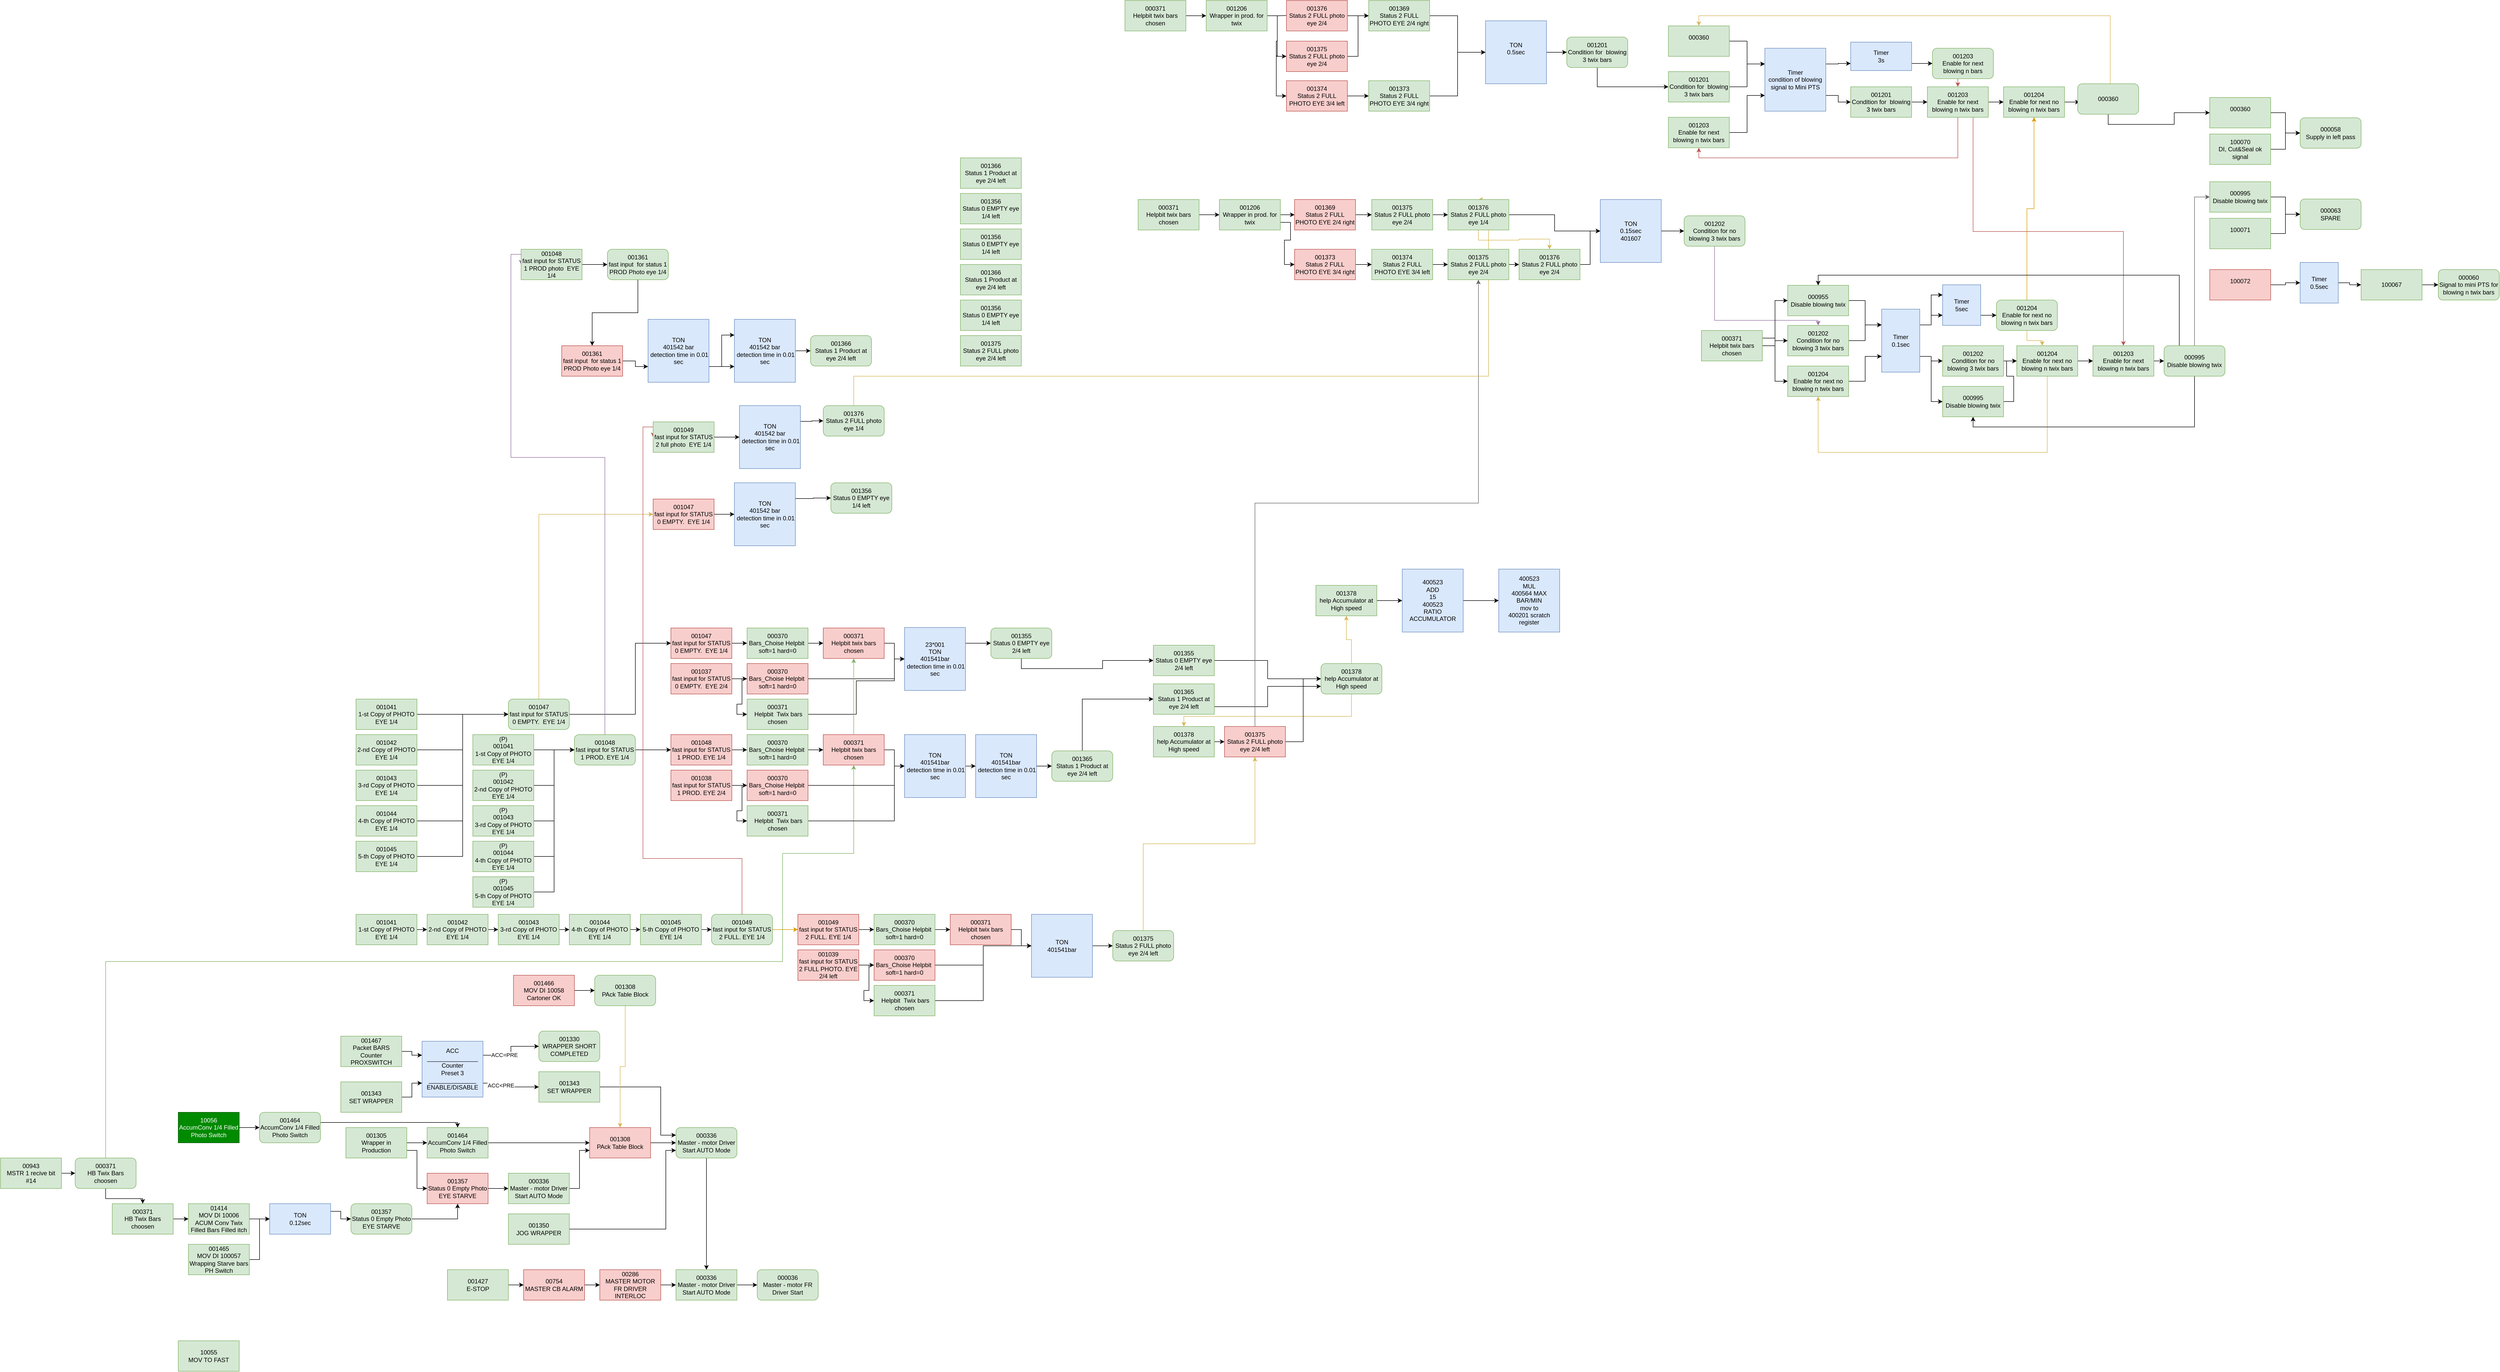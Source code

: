 <mxfile version="13.9.2" type="github">
  <diagram id="ivarAk4UytIAlIsof-li" name="Страница 1">
    <mxGraphModel dx="2256" dy="3122" grid="1" gridSize="10" guides="1" tooltips="1" connect="1" arrows="1" fold="1" page="1" pageScale="1" pageWidth="827" pageHeight="1169" math="0" shadow="0">
      <root>
        <mxCell id="0" />
        <mxCell id="1" parent="0" />
        <mxCell id="tuvTyXdOXTavh4sCCvta-4" style="edgeStyle=orthogonalEdgeStyle;rounded=0;orthogonalLoop=1;jettySize=auto;html=1;exitX=1;exitY=0.5;exitDx=0;exitDy=0;" edge="1" parent="1" source="tuvTyXdOXTavh4sCCvta-1" target="tuvTyXdOXTavh4sCCvta-3">
          <mxGeometry relative="1" as="geometry" />
        </mxCell>
        <mxCell id="tuvTyXdOXTavh4sCCvta-1" value="&lt;div&gt;10056&lt;/div&gt;&lt;div&gt;AccumConv 1/4 Filled Photo Switch&lt;br&gt;&lt;/div&gt;" style="rounded=0;whiteSpace=wrap;html=1;fillColor=#008a00;strokeColor=#005700;fontColor=#ffffff;" vertex="1" parent="1">
          <mxGeometry x="-210" y="230" width="120" height="60" as="geometry" />
        </mxCell>
        <mxCell id="tuvTyXdOXTavh4sCCvta-6" style="edgeStyle=orthogonalEdgeStyle;rounded=0;orthogonalLoop=1;jettySize=auto;html=1;entryX=0.5;entryY=0;entryDx=0;entryDy=0;" edge="1" parent="1" source="tuvTyXdOXTavh4sCCvta-3" target="tuvTyXdOXTavh4sCCvta-5">
          <mxGeometry relative="1" as="geometry">
            <Array as="points">
              <mxPoint x="70" y="280" />
              <mxPoint x="70" y="250" />
              <mxPoint x="340" y="250" />
            </Array>
          </mxGeometry>
        </mxCell>
        <mxCell id="tuvTyXdOXTavh4sCCvta-3" value="&lt;div&gt;001464&lt;/div&gt;&lt;div&gt;AccumConv 1/4 Filled Photo Switch&lt;br&gt;&lt;/div&gt;" style="rounded=1;whiteSpace=wrap;html=1;fillColor=#d5e8d4;strokeColor=#82b366;" vertex="1" parent="1">
          <mxGeometry x="-50" y="230" width="120" height="60" as="geometry" />
        </mxCell>
        <mxCell id="tuvTyXdOXTavh4sCCvta-14" style="edgeStyle=orthogonalEdgeStyle;rounded=0;orthogonalLoop=1;jettySize=auto;html=1;exitX=1;exitY=0.5;exitDx=0;exitDy=0;entryX=0;entryY=0.5;entryDx=0;entryDy=0;" edge="1" parent="1" source="tuvTyXdOXTavh4sCCvta-5" target="tuvTyXdOXTavh4sCCvta-13">
          <mxGeometry relative="1" as="geometry" />
        </mxCell>
        <mxCell id="tuvTyXdOXTavh4sCCvta-5" value="&lt;div&gt;001464&lt;/div&gt;&lt;div&gt;AccumConv 1/4 Filled Photo Switch&lt;br&gt;&lt;/div&gt;" style="rounded=0;whiteSpace=wrap;html=1;fillColor=#d5e8d4;strokeColor=#82b366;" vertex="1" parent="1">
          <mxGeometry x="280" y="260" width="120" height="60" as="geometry" />
        </mxCell>
        <mxCell id="tuvTyXdOXTavh4sCCvta-8" style="edgeStyle=orthogonalEdgeStyle;rounded=0;orthogonalLoop=1;jettySize=auto;html=1;exitX=1;exitY=0.5;exitDx=0;exitDy=0;" edge="1" parent="1" source="tuvTyXdOXTavh4sCCvta-7" target="tuvTyXdOXTavh4sCCvta-5">
          <mxGeometry relative="1" as="geometry" />
        </mxCell>
        <mxCell id="tuvTyXdOXTavh4sCCvta-11" style="edgeStyle=orthogonalEdgeStyle;rounded=0;orthogonalLoop=1;jettySize=auto;html=1;exitX=1;exitY=0.75;exitDx=0;exitDy=0;entryX=0;entryY=0.5;entryDx=0;entryDy=0;" edge="1" parent="1" source="tuvTyXdOXTavh4sCCvta-7" target="tuvTyXdOXTavh4sCCvta-9">
          <mxGeometry relative="1" as="geometry" />
        </mxCell>
        <mxCell id="tuvTyXdOXTavh4sCCvta-7" value="&lt;div&gt;001305&lt;/div&gt;&lt;div&gt;Wrapper in Production&lt;br&gt;&lt;/div&gt;" style="rounded=0;whiteSpace=wrap;html=1;fillColor=#d5e8d4;strokeColor=#82b366;" vertex="1" parent="1">
          <mxGeometry x="120" y="260" width="120" height="60" as="geometry" />
        </mxCell>
        <mxCell id="tuvTyXdOXTavh4sCCvta-12" style="edgeStyle=orthogonalEdgeStyle;rounded=0;orthogonalLoop=1;jettySize=auto;html=1;exitX=1;exitY=0.5;exitDx=0;exitDy=0;" edge="1" parent="1" source="tuvTyXdOXTavh4sCCvta-9" target="tuvTyXdOXTavh4sCCvta-10">
          <mxGeometry relative="1" as="geometry" />
        </mxCell>
        <mxCell id="tuvTyXdOXTavh4sCCvta-9" value="&lt;div&gt;001357&lt;/div&gt;&lt;div&gt;Status 0 Empty Photo EYE STARVE&lt;br&gt;&lt;/div&gt;" style="rounded=0;whiteSpace=wrap;html=1;fillColor=#f8cecc;strokeColor=#b85450;" vertex="1" parent="1">
          <mxGeometry x="280" y="350" width="120" height="60" as="geometry" />
        </mxCell>
        <mxCell id="tuvTyXdOXTavh4sCCvta-15" style="edgeStyle=orthogonalEdgeStyle;rounded=0;orthogonalLoop=1;jettySize=auto;html=1;exitX=1;exitY=0.5;exitDx=0;exitDy=0;entryX=0;entryY=0.75;entryDx=0;entryDy=0;" edge="1" parent="1" source="tuvTyXdOXTavh4sCCvta-10" target="tuvTyXdOXTavh4sCCvta-13">
          <mxGeometry relative="1" as="geometry" />
        </mxCell>
        <mxCell id="tuvTyXdOXTavh4sCCvta-10" value="&lt;div&gt;000336&lt;/div&gt;&lt;div&gt;Master - motor Driver Start AUTO Mode&lt;br&gt;&lt;/div&gt;" style="rounded=0;whiteSpace=wrap;html=1;fillColor=#d5e8d4;strokeColor=#82b366;" vertex="1" parent="1">
          <mxGeometry x="440" y="350" width="120" height="60" as="geometry" />
        </mxCell>
        <mxCell id="tuvTyXdOXTavh4sCCvta-18" style="edgeStyle=orthogonalEdgeStyle;rounded=0;orthogonalLoop=1;jettySize=auto;html=1;exitX=1;exitY=0.5;exitDx=0;exitDy=0;" edge="1" parent="1" source="tuvTyXdOXTavh4sCCvta-13" target="tuvTyXdOXTavh4sCCvta-17">
          <mxGeometry relative="1" as="geometry" />
        </mxCell>
        <mxCell id="tuvTyXdOXTavh4sCCvta-13" value="&lt;div&gt;001308&lt;/div&gt;&lt;div&gt;PAck Table Block&lt;br&gt;&lt;/div&gt;" style="rounded=0;whiteSpace=wrap;html=1;fillColor=#f8cecc;strokeColor=#b85450;" vertex="1" parent="1">
          <mxGeometry x="600" y="260" width="120" height="60" as="geometry" />
        </mxCell>
        <mxCell id="tuvTyXdOXTavh4sCCvta-19" style="edgeStyle=orthogonalEdgeStyle;rounded=0;orthogonalLoop=1;jettySize=auto;html=1;exitX=1;exitY=0.5;exitDx=0;exitDy=0;entryX=0;entryY=0.75;entryDx=0;entryDy=0;" edge="1" parent="1" source="tuvTyXdOXTavh4sCCvta-16" target="tuvTyXdOXTavh4sCCvta-17">
          <mxGeometry relative="1" as="geometry">
            <Array as="points">
              <mxPoint x="750" y="460" />
              <mxPoint x="750" y="305" />
            </Array>
          </mxGeometry>
        </mxCell>
        <mxCell id="tuvTyXdOXTavh4sCCvta-16" value="&lt;div&gt;001350&lt;/div&gt;&lt;div&gt;JOG WRAPPER&lt;br&gt;&lt;/div&gt;" style="rounded=0;whiteSpace=wrap;html=1;fillColor=#d5e8d4;strokeColor=#82b366;" vertex="1" parent="1">
          <mxGeometry x="440" y="430" width="120" height="60" as="geometry" />
        </mxCell>
        <mxCell id="tuvTyXdOXTavh4sCCvta-33" style="edgeStyle=orthogonalEdgeStyle;rounded=0;orthogonalLoop=1;jettySize=auto;html=1;exitX=0.5;exitY=1;exitDx=0;exitDy=0;entryX=0.5;entryY=0;entryDx=0;entryDy=0;" edge="1" parent="1" source="tuvTyXdOXTavh4sCCvta-17" target="tuvTyXdOXTavh4sCCvta-32">
          <mxGeometry relative="1" as="geometry" />
        </mxCell>
        <mxCell id="tuvTyXdOXTavh4sCCvta-17" value="&lt;div&gt;000336&lt;/div&gt;&lt;div&gt;Master - motor Driver Start AUTO Mode&lt;br&gt;&lt;/div&gt;" style="rounded=1;whiteSpace=wrap;html=1;fillColor=#d5e8d4;strokeColor=#82b366;" vertex="1" parent="1">
          <mxGeometry x="770" y="260" width="120" height="60" as="geometry" />
        </mxCell>
        <mxCell id="tuvTyXdOXTavh4sCCvta-26" style="edgeStyle=orthogonalEdgeStyle;rounded=0;orthogonalLoop=1;jettySize=auto;html=1;exitX=1;exitY=0.25;exitDx=0;exitDy=0;" edge="1" parent="1" source="tuvTyXdOXTavh4sCCvta-20" target="tuvTyXdOXTavh4sCCvta-25">
          <mxGeometry relative="1" as="geometry" />
        </mxCell>
        <mxCell id="tuvTyXdOXTavh4sCCvta-27" value="ACC=PRE" style="edgeLabel;html=1;align=center;verticalAlign=middle;resizable=0;points=[];" vertex="1" connectable="0" parent="tuvTyXdOXTavh4sCCvta-26">
          <mxGeometry x="-0.34" y="2" relative="1" as="geometry">
            <mxPoint y="1" as="offset" />
          </mxGeometry>
        </mxCell>
        <mxCell id="tuvTyXdOXTavh4sCCvta-29" style="edgeStyle=orthogonalEdgeStyle;rounded=0;orthogonalLoop=1;jettySize=auto;html=1;exitX=1;exitY=0.75;exitDx=0;exitDy=0;" edge="1" parent="1" source="tuvTyXdOXTavh4sCCvta-20" target="tuvTyXdOXTavh4sCCvta-28">
          <mxGeometry relative="1" as="geometry" />
        </mxCell>
        <mxCell id="tuvTyXdOXTavh4sCCvta-30" value="ACC&amp;lt;PRE" style="edgeLabel;html=1;align=center;verticalAlign=middle;resizable=0;points=[];" vertex="1" connectable="0" parent="tuvTyXdOXTavh4sCCvta-29">
          <mxGeometry x="0.01" y="-20" relative="1" as="geometry">
            <mxPoint as="offset" />
          </mxGeometry>
        </mxCell>
        <mxCell id="tuvTyXdOXTavh4sCCvta-20" value="&lt;div&gt;ACC&lt;br&gt;&lt;/div&gt;&lt;div&gt;_______________&lt;br&gt;&lt;/div&gt;&lt;div&gt;Counter&lt;/div&gt;&lt;div&gt;Preset 3&lt;/div&gt;&lt;div&gt;______________&lt;br&gt;&lt;/div&gt;&lt;div&gt;ENABLE/DISABLE&lt;br&gt;&lt;/div&gt;" style="rounded=0;whiteSpace=wrap;html=1;fillColor=#dae8fc;strokeColor=#6c8ebf;" vertex="1" parent="1">
          <mxGeometry x="270" y="90" width="120" height="110" as="geometry" />
        </mxCell>
        <mxCell id="tuvTyXdOXTavh4sCCvta-22" style="edgeStyle=orthogonalEdgeStyle;rounded=0;orthogonalLoop=1;jettySize=auto;html=1;exitX=1;exitY=0.5;exitDx=0;exitDy=0;entryX=0;entryY=0.75;entryDx=0;entryDy=0;" edge="1" parent="1" source="tuvTyXdOXTavh4sCCvta-21" target="tuvTyXdOXTavh4sCCvta-20">
          <mxGeometry relative="1" as="geometry" />
        </mxCell>
        <mxCell id="tuvTyXdOXTavh4sCCvta-21" value="&lt;div&gt;001343&lt;/div&gt;&lt;div&gt;SET WRAPPER&lt;br&gt;&lt;/div&gt;" style="rounded=0;whiteSpace=wrap;html=1;fillColor=#d5e8d4;strokeColor=#82b366;" vertex="1" parent="1">
          <mxGeometry x="110" y="170" width="120" height="60" as="geometry" />
        </mxCell>
        <mxCell id="tuvTyXdOXTavh4sCCvta-24" style="edgeStyle=orthogonalEdgeStyle;rounded=0;orthogonalLoop=1;jettySize=auto;html=1;entryX=0;entryY=0.25;entryDx=0;entryDy=0;" edge="1" parent="1" source="tuvTyXdOXTavh4sCCvta-23" target="tuvTyXdOXTavh4sCCvta-20">
          <mxGeometry relative="1" as="geometry" />
        </mxCell>
        <mxCell id="tuvTyXdOXTavh4sCCvta-23" value="&lt;div&gt;001467&lt;/div&gt;&lt;div&gt;Packet BARS Counter PROXSWITCH&lt;br&gt;&lt;/div&gt;" style="rounded=0;whiteSpace=wrap;html=1;fillColor=#d5e8d4;strokeColor=#82b366;" vertex="1" parent="1">
          <mxGeometry x="110" y="80" width="120" height="60" as="geometry" />
        </mxCell>
        <mxCell id="tuvTyXdOXTavh4sCCvta-25" value="&lt;div&gt;001330&lt;/div&gt;&lt;div&gt;WRAPPER SHORT COMPLETED&lt;br&gt;&lt;/div&gt;" style="rounded=1;whiteSpace=wrap;html=1;fillColor=#d5e8d4;strokeColor=#82b366;" vertex="1" parent="1">
          <mxGeometry x="500" y="70" width="120" height="60" as="geometry" />
        </mxCell>
        <mxCell id="tuvTyXdOXTavh4sCCvta-31" style="edgeStyle=orthogonalEdgeStyle;rounded=0;orthogonalLoop=1;jettySize=auto;html=1;exitX=1;exitY=0.5;exitDx=0;exitDy=0;entryX=0;entryY=0.25;entryDx=0;entryDy=0;" edge="1" parent="1" source="tuvTyXdOXTavh4sCCvta-28" target="tuvTyXdOXTavh4sCCvta-17">
          <mxGeometry relative="1" as="geometry">
            <Array as="points">
              <mxPoint x="740" y="180" />
              <mxPoint x="740" y="275" />
            </Array>
          </mxGeometry>
        </mxCell>
        <mxCell id="tuvTyXdOXTavh4sCCvta-28" value="&lt;div&gt;001343&lt;/div&gt;&lt;div&gt;SET WRAPPER&lt;/div&gt;" style="rounded=0;whiteSpace=wrap;html=1;fillColor=#d5e8d4;strokeColor=#82b366;" vertex="1" parent="1">
          <mxGeometry x="500" y="150" width="120" height="60" as="geometry" />
        </mxCell>
        <mxCell id="tuvTyXdOXTavh4sCCvta-56" style="edgeStyle=orthogonalEdgeStyle;rounded=0;orthogonalLoop=1;jettySize=auto;html=1;exitX=1;exitY=0.5;exitDx=0;exitDy=0;entryX=0;entryY=0.5;entryDx=0;entryDy=0;" edge="1" parent="1" source="tuvTyXdOXTavh4sCCvta-32" target="tuvTyXdOXTavh4sCCvta-55">
          <mxGeometry relative="1" as="geometry" />
        </mxCell>
        <mxCell id="tuvTyXdOXTavh4sCCvta-32" value="&lt;div&gt;000336&lt;/div&gt;&lt;div&gt;Master - motor Driver Start AUTO Mode&lt;br&gt;&lt;/div&gt;" style="rounded=0;whiteSpace=wrap;html=1;fillColor=#d5e8d4;strokeColor=#82b366;" vertex="1" parent="1">
          <mxGeometry x="770" y="540" width="120" height="60" as="geometry" />
        </mxCell>
        <mxCell id="tuvTyXdOXTavh4sCCvta-35" style="edgeStyle=orthogonalEdgeStyle;rounded=0;orthogonalLoop=1;jettySize=auto;html=1;exitX=1;exitY=0.5;exitDx=0;exitDy=0;entryX=0.5;entryY=1;entryDx=0;entryDy=0;" edge="1" parent="1" source="tuvTyXdOXTavh4sCCvta-34" target="tuvTyXdOXTavh4sCCvta-9">
          <mxGeometry relative="1" as="geometry" />
        </mxCell>
        <mxCell id="tuvTyXdOXTavh4sCCvta-34" value="&lt;div&gt;001357&lt;/div&gt;&lt;div&gt;Status 0 Empty Photo EYE STARVE&lt;br&gt;&lt;/div&gt;" style="rounded=1;whiteSpace=wrap;html=1;fillColor=#d5e8d4;strokeColor=#82b366;" vertex="1" parent="1">
          <mxGeometry x="130" y="410" width="120" height="60" as="geometry" />
        </mxCell>
        <mxCell id="tuvTyXdOXTavh4sCCvta-37" style="edgeStyle=orthogonalEdgeStyle;rounded=0;orthogonalLoop=1;jettySize=auto;html=1;exitX=1;exitY=0.25;exitDx=0;exitDy=0;entryX=0;entryY=0.5;entryDx=0;entryDy=0;" edge="1" parent="1" source="tuvTyXdOXTavh4sCCvta-36" target="tuvTyXdOXTavh4sCCvta-34">
          <mxGeometry relative="1" as="geometry" />
        </mxCell>
        <mxCell id="tuvTyXdOXTavh4sCCvta-36" value="&lt;div&gt;TON&lt;/div&gt;&lt;div&gt;0.12sec&lt;br&gt;&lt;/div&gt;" style="rounded=0;whiteSpace=wrap;html=1;fillColor=#dae8fc;strokeColor=#6c8ebf;" vertex="1" parent="1">
          <mxGeometry x="-30" y="410" width="120" height="60" as="geometry" />
        </mxCell>
        <mxCell id="tuvTyXdOXTavh4sCCvta-39" style="edgeStyle=orthogonalEdgeStyle;rounded=0;orthogonalLoop=1;jettySize=auto;html=1;exitX=1;exitY=0.5;exitDx=0;exitDy=0;" edge="1" parent="1" source="tuvTyXdOXTavh4sCCvta-38" target="tuvTyXdOXTavh4sCCvta-36">
          <mxGeometry relative="1" as="geometry" />
        </mxCell>
        <mxCell id="tuvTyXdOXTavh4sCCvta-38" value="&lt;div&gt;01414&lt;/div&gt;&lt;div&gt;MOV DI 10006&lt;/div&gt;&lt;div&gt;ACUM Conv Twix Filled Bars Filled itch&lt;br&gt;&lt;/div&gt;" style="rounded=0;whiteSpace=wrap;html=1;fillColor=#d5e8d4;strokeColor=#82b366;" vertex="1" parent="1">
          <mxGeometry x="-190" y="410" width="120" height="60" as="geometry" />
        </mxCell>
        <mxCell id="tuvTyXdOXTavh4sCCvta-41" style="edgeStyle=orthogonalEdgeStyle;rounded=0;orthogonalLoop=1;jettySize=auto;html=1;exitX=1;exitY=0.5;exitDx=0;exitDy=0;entryX=0;entryY=0.5;entryDx=0;entryDy=0;" edge="1" parent="1" source="tuvTyXdOXTavh4sCCvta-40" target="tuvTyXdOXTavh4sCCvta-38">
          <mxGeometry relative="1" as="geometry" />
        </mxCell>
        <mxCell id="tuvTyXdOXTavh4sCCvta-40" value="&lt;div&gt;000371&lt;/div&gt;&lt;div&gt;HB Twix Bars choosen&lt;br&gt;&lt;/div&gt;" style="rounded=0;whiteSpace=wrap;html=1;fillColor=#d5e8d4;strokeColor=#82b366;" vertex="1" parent="1">
          <mxGeometry x="-340" y="410" width="120" height="60" as="geometry" />
        </mxCell>
        <mxCell id="tuvTyXdOXTavh4sCCvta-43" style="edgeStyle=orthogonalEdgeStyle;rounded=0;orthogonalLoop=1;jettySize=auto;html=1;exitX=1;exitY=0.5;exitDx=0;exitDy=0;entryX=0;entryY=0.5;entryDx=0;entryDy=0;" edge="1" parent="1" source="tuvTyXdOXTavh4sCCvta-42" target="tuvTyXdOXTavh4sCCvta-36">
          <mxGeometry relative="1" as="geometry" />
        </mxCell>
        <mxCell id="tuvTyXdOXTavh4sCCvta-42" value="&lt;div&gt;001465&lt;/div&gt;&lt;div&gt;MOV DI 100057&lt;/div&gt;&lt;div&gt;Wrapping Starve bars PH Switch&lt;br&gt;&lt;/div&gt;" style="rounded=0;whiteSpace=wrap;html=1;fillColor=#d5e8d4;strokeColor=#82b366;" vertex="1" parent="1">
          <mxGeometry x="-190" y="490" width="120" height="60" as="geometry" />
        </mxCell>
        <mxCell id="tuvTyXdOXTavh4sCCvta-47" style="edgeStyle=orthogonalEdgeStyle;rounded=0;orthogonalLoop=1;jettySize=auto;html=1;entryX=0.5;entryY=0;entryDx=0;entryDy=0;fillColor=#fff2cc;strokeColor=#d6b656;" edge="1" parent="1" source="tuvTyXdOXTavh4sCCvta-44" target="tuvTyXdOXTavh4sCCvta-13">
          <mxGeometry relative="1" as="geometry" />
        </mxCell>
        <mxCell id="tuvTyXdOXTavh4sCCvta-44" value="&lt;div&gt;001308&lt;/div&gt;&lt;div&gt;PAck Table Block&lt;br&gt;&lt;/div&gt;" style="rounded=1;whiteSpace=wrap;html=1;fillColor=#d5e8d4;strokeColor=#82b366;" vertex="1" parent="1">
          <mxGeometry x="610" y="-40" width="120" height="60" as="geometry" />
        </mxCell>
        <mxCell id="tuvTyXdOXTavh4sCCvta-46" style="edgeStyle=orthogonalEdgeStyle;rounded=0;orthogonalLoop=1;jettySize=auto;html=1;exitX=1;exitY=0.5;exitDx=0;exitDy=0;" edge="1" parent="1" source="tuvTyXdOXTavh4sCCvta-45" target="tuvTyXdOXTavh4sCCvta-44">
          <mxGeometry relative="1" as="geometry" />
        </mxCell>
        <mxCell id="tuvTyXdOXTavh4sCCvta-45" value="&lt;div&gt;001466&lt;/div&gt;&lt;div&gt;MOV DI 10058&lt;/div&gt;&lt;div&gt;Cartoner OK&lt;br&gt;&lt;/div&gt;" style="rounded=0;whiteSpace=wrap;html=1;fillColor=#f8cecc;strokeColor=#b85450;" vertex="1" parent="1">
          <mxGeometry x="450" y="-40" width="120" height="60" as="geometry" />
        </mxCell>
        <mxCell id="tuvTyXdOXTavh4sCCvta-50" style="edgeStyle=orthogonalEdgeStyle;rounded=0;orthogonalLoop=1;jettySize=auto;html=1;exitX=1;exitY=0.5;exitDx=0;exitDy=0;" edge="1" parent="1" source="tuvTyXdOXTavh4sCCvta-48" target="tuvTyXdOXTavh4sCCvta-49">
          <mxGeometry relative="1" as="geometry" />
        </mxCell>
        <mxCell id="tuvTyXdOXTavh4sCCvta-48" value="&lt;div&gt;001427&lt;/div&gt;&lt;div&gt;E-STOP&lt;br&gt;&lt;/div&gt;" style="rounded=0;whiteSpace=wrap;html=1;fillColor=#d5e8d4;strokeColor=#82b366;" vertex="1" parent="1">
          <mxGeometry x="320" y="540" width="120" height="60" as="geometry" />
        </mxCell>
        <mxCell id="tuvTyXdOXTavh4sCCvta-52" style="edgeStyle=orthogonalEdgeStyle;rounded=0;orthogonalLoop=1;jettySize=auto;html=1;exitX=1;exitY=0.5;exitDx=0;exitDy=0;" edge="1" parent="1" source="tuvTyXdOXTavh4sCCvta-49" target="tuvTyXdOXTavh4sCCvta-51">
          <mxGeometry relative="1" as="geometry" />
        </mxCell>
        <mxCell id="tuvTyXdOXTavh4sCCvta-49" value="&lt;div&gt;00754&lt;/div&gt;&lt;div&gt;MASTER CB ALARM&lt;br&gt;&lt;/div&gt;" style="rounded=0;whiteSpace=wrap;html=1;fillColor=#f8cecc;strokeColor=#b85450;" vertex="1" parent="1">
          <mxGeometry x="470" y="540" width="120" height="60" as="geometry" />
        </mxCell>
        <mxCell id="tuvTyXdOXTavh4sCCvta-53" style="edgeStyle=orthogonalEdgeStyle;rounded=0;orthogonalLoop=1;jettySize=auto;html=1;exitX=1;exitY=0.5;exitDx=0;exitDy=0;" edge="1" parent="1" source="tuvTyXdOXTavh4sCCvta-51" target="tuvTyXdOXTavh4sCCvta-32">
          <mxGeometry relative="1" as="geometry" />
        </mxCell>
        <mxCell id="tuvTyXdOXTavh4sCCvta-51" value="&lt;div&gt;00286&lt;/div&gt;&lt;div&gt;MASTER MOTOR &lt;br&gt;&lt;/div&gt;&lt;div&gt;FR DRIVER INTERLOC &lt;br&gt;&lt;/div&gt;" style="rounded=0;whiteSpace=wrap;html=1;fillColor=#f8cecc;strokeColor=#b85450;" vertex="1" parent="1">
          <mxGeometry x="620" y="540" width="120" height="60" as="geometry" />
        </mxCell>
        <mxCell id="tuvTyXdOXTavh4sCCvta-55" value="&lt;div&gt;000036&lt;/div&gt;&lt;div&gt;Master - motor FR Driver Start &lt;br&gt;&lt;/div&gt;" style="rounded=1;whiteSpace=wrap;html=1;fillColor=#d5e8d4;strokeColor=#82b366;" vertex="1" parent="1">
          <mxGeometry x="930" y="540" width="120" height="60" as="geometry" />
        </mxCell>
        <mxCell id="tuvTyXdOXTavh4sCCvta-58" style="edgeStyle=orthogonalEdgeStyle;rounded=0;orthogonalLoop=1;jettySize=auto;html=1;exitX=0.5;exitY=1;exitDx=0;exitDy=0;entryX=0.5;entryY=0;entryDx=0;entryDy=0;" edge="1" parent="1" source="tuvTyXdOXTavh4sCCvta-57" target="tuvTyXdOXTavh4sCCvta-40">
          <mxGeometry relative="1" as="geometry" />
        </mxCell>
        <mxCell id="tuvTyXdOXTavh4sCCvta-217" style="edgeStyle=orthogonalEdgeStyle;rounded=0;orthogonalLoop=1;jettySize=auto;html=1;exitX=0.5;exitY=0;exitDx=0;exitDy=0;entryX=0.5;entryY=1;entryDx=0;entryDy=0;fillColor=#d5e8d4;strokeColor=#82b366;" edge="1" parent="1" source="tuvTyXdOXTavh4sCCvta-57" target="tuvTyXdOXTavh4sCCvta-122">
          <mxGeometry relative="1" as="geometry">
            <mxPoint x="815.714" y="-290" as="targetPoint" />
            <Array as="points">
              <mxPoint x="-353" y="-67" />
              <mxPoint x="980" y="-67" />
              <mxPoint x="980" y="-280" />
              <mxPoint x="1120" y="-280" />
            </Array>
          </mxGeometry>
        </mxCell>
        <mxCell id="tuvTyXdOXTavh4sCCvta-57" value="&lt;div&gt;000371&lt;/div&gt;&lt;div&gt;HB Twix Bars choosen&lt;br&gt;&lt;/div&gt;" style="rounded=1;whiteSpace=wrap;html=1;fillColor=#d5e8d4;strokeColor=#82b366;" vertex="1" parent="1">
          <mxGeometry x="-413" y="320" width="120" height="60" as="geometry" />
        </mxCell>
        <mxCell id="tuvTyXdOXTavh4sCCvta-60" style="edgeStyle=orthogonalEdgeStyle;rounded=0;orthogonalLoop=1;jettySize=auto;html=1;exitX=1;exitY=0.5;exitDx=0;exitDy=0;entryX=0;entryY=0.5;entryDx=0;entryDy=0;" edge="1" parent="1" source="tuvTyXdOXTavh4sCCvta-59" target="tuvTyXdOXTavh4sCCvta-57">
          <mxGeometry relative="1" as="geometry" />
        </mxCell>
        <mxCell id="tuvTyXdOXTavh4sCCvta-59" value="&lt;div&gt;00943&lt;/div&gt;&lt;div&gt;MSTR 1 recive bit #14&lt;br&gt;&lt;/div&gt;" style="rounded=0;whiteSpace=wrap;html=1;fillColor=#d5e8d4;strokeColor=#82b366;" vertex="1" parent="1">
          <mxGeometry x="-560" y="320" width="120" height="60" as="geometry" />
        </mxCell>
        <mxCell id="tuvTyXdOXTavh4sCCvta-62" value="&lt;div&gt;10055&lt;/div&gt;&lt;div&gt;MOV TO FAST &lt;br&gt;&lt;/div&gt;" style="rounded=0;whiteSpace=wrap;html=1;fillColor=#d5e8d4;strokeColor=#82b366;" vertex="1" parent="1">
          <mxGeometry x="-210" y="680" width="120" height="60" as="geometry" />
        </mxCell>
        <mxCell id="tuvTyXdOXTavh4sCCvta-75" style="edgeStyle=orthogonalEdgeStyle;rounded=0;orthogonalLoop=1;jettySize=auto;html=1;exitX=1;exitY=0.5;exitDx=0;exitDy=0;entryX=0;entryY=0.5;entryDx=0;entryDy=0;" edge="1" parent="1" source="tuvTyXdOXTavh4sCCvta-63" target="tuvTyXdOXTavh4sCCvta-73">
          <mxGeometry relative="1" as="geometry" />
        </mxCell>
        <mxCell id="tuvTyXdOXTavh4sCCvta-63" value="&lt;div&gt;001041&lt;/div&gt;&lt;div&gt;1-st Copy of PHOTO EYE 1/4&lt;br&gt;&lt;/div&gt;" style="rounded=0;whiteSpace=wrap;html=1;fillColor=#d5e8d4;strokeColor=#82b366;" vertex="1" parent="1">
          <mxGeometry x="140" y="-584" width="120" height="60" as="geometry" />
        </mxCell>
        <mxCell id="tuvTyXdOXTavh4sCCvta-76" style="edgeStyle=orthogonalEdgeStyle;rounded=0;orthogonalLoop=1;jettySize=auto;html=1;exitX=1;exitY=0.5;exitDx=0;exitDy=0;entryX=0;entryY=0.5;entryDx=0;entryDy=0;" edge="1" parent="1" source="tuvTyXdOXTavh4sCCvta-64" target="tuvTyXdOXTavh4sCCvta-73">
          <mxGeometry relative="1" as="geometry" />
        </mxCell>
        <mxCell id="tuvTyXdOXTavh4sCCvta-64" value="&lt;div&gt;001042&lt;/div&gt;&lt;div&gt;2-nd Copy of PHOTO EYE 1/4&lt;br&gt;&lt;/div&gt;" style="rounded=0;whiteSpace=wrap;html=1;fillColor=#d5e8d4;strokeColor=#82b366;" vertex="1" parent="1">
          <mxGeometry x="140" y="-514" width="120" height="60" as="geometry" />
        </mxCell>
        <mxCell id="tuvTyXdOXTavh4sCCvta-77" style="edgeStyle=orthogonalEdgeStyle;rounded=0;orthogonalLoop=1;jettySize=auto;html=1;exitX=1;exitY=0.5;exitDx=0;exitDy=0;entryX=0;entryY=0.5;entryDx=0;entryDy=0;" edge="1" parent="1" source="tuvTyXdOXTavh4sCCvta-65" target="tuvTyXdOXTavh4sCCvta-73">
          <mxGeometry relative="1" as="geometry" />
        </mxCell>
        <mxCell id="tuvTyXdOXTavh4sCCvta-65" value="&lt;div&gt;001043&lt;/div&gt;&lt;div&gt;3-rd Copy of PHOTO EYE 1/4&lt;br&gt;&lt;/div&gt;" style="rounded=0;whiteSpace=wrap;html=1;fillColor=#d5e8d4;strokeColor=#82b366;" vertex="1" parent="1">
          <mxGeometry x="140" y="-444" width="120" height="60" as="geometry" />
        </mxCell>
        <mxCell id="tuvTyXdOXTavh4sCCvta-78" style="edgeStyle=orthogonalEdgeStyle;rounded=0;orthogonalLoop=1;jettySize=auto;html=1;exitX=1;exitY=0.5;exitDx=0;exitDy=0;entryX=0;entryY=0.5;entryDx=0;entryDy=0;" edge="1" parent="1" source="tuvTyXdOXTavh4sCCvta-66" target="tuvTyXdOXTavh4sCCvta-73">
          <mxGeometry relative="1" as="geometry" />
        </mxCell>
        <mxCell id="tuvTyXdOXTavh4sCCvta-66" value="&lt;div&gt;001044&lt;/div&gt;&lt;div&gt;4-th Copy of PHOTO EYE 1/4&lt;br&gt;&lt;/div&gt;" style="rounded=0;whiteSpace=wrap;html=1;fillColor=#d5e8d4;strokeColor=#82b366;" vertex="1" parent="1">
          <mxGeometry x="140" y="-374" width="120" height="60" as="geometry" />
        </mxCell>
        <mxCell id="tuvTyXdOXTavh4sCCvta-79" style="edgeStyle=orthogonalEdgeStyle;rounded=0;orthogonalLoop=1;jettySize=auto;html=1;exitX=1;exitY=0.5;exitDx=0;exitDy=0;entryX=0;entryY=0.5;entryDx=0;entryDy=0;" edge="1" parent="1" source="tuvTyXdOXTavh4sCCvta-67" target="tuvTyXdOXTavh4sCCvta-73">
          <mxGeometry relative="1" as="geometry" />
        </mxCell>
        <mxCell id="tuvTyXdOXTavh4sCCvta-67" value="&lt;div&gt;001045&lt;/div&gt;&lt;div&gt;5-th Copy of PHOTO EYE 1/4&lt;br&gt;&lt;/div&gt;" style="rounded=0;whiteSpace=wrap;html=1;fillColor=#d5e8d4;strokeColor=#82b366;" vertex="1" parent="1">
          <mxGeometry x="140" y="-304" width="120" height="60" as="geometry" />
        </mxCell>
        <mxCell id="tuvTyXdOXTavh4sCCvta-80" style="edgeStyle=orthogonalEdgeStyle;rounded=0;orthogonalLoop=1;jettySize=auto;html=1;exitX=1;exitY=0.5;exitDx=0;exitDy=0;entryX=0;entryY=0.5;entryDx=0;entryDy=0;" edge="1" parent="1" source="tuvTyXdOXTavh4sCCvta-68" target="tuvTyXdOXTavh4sCCvta-74">
          <mxGeometry relative="1" as="geometry" />
        </mxCell>
        <mxCell id="tuvTyXdOXTavh4sCCvta-68" value="&lt;div&gt;(P)&lt;br&gt;&lt;/div&gt;&lt;div&gt;001041&lt;/div&gt;&lt;div&gt;1-st Copy of PHOTO EYE 1/4&lt;br&gt;&lt;/div&gt;" style="rounded=0;whiteSpace=wrap;html=1;fillColor=#d5e8d4;strokeColor=#82b366;" vertex="1" parent="1">
          <mxGeometry x="370" y="-514" width="120" height="60" as="geometry" />
        </mxCell>
        <mxCell id="tuvTyXdOXTavh4sCCvta-81" style="edgeStyle=orthogonalEdgeStyle;rounded=0;orthogonalLoop=1;jettySize=auto;html=1;exitX=1;exitY=0.5;exitDx=0;exitDy=0;entryX=0;entryY=0.5;entryDx=0;entryDy=0;" edge="1" parent="1" source="tuvTyXdOXTavh4sCCvta-69" target="tuvTyXdOXTavh4sCCvta-74">
          <mxGeometry relative="1" as="geometry" />
        </mxCell>
        <mxCell id="tuvTyXdOXTavh4sCCvta-69" value="&lt;div&gt;(P)&lt;/div&gt;&lt;div&gt;001042&lt;/div&gt;&lt;div&gt;2-nd Copy of PHOTO EYE 1/4&lt;br&gt;&lt;/div&gt;" style="rounded=0;whiteSpace=wrap;html=1;fillColor=#d5e8d4;strokeColor=#82b366;" vertex="1" parent="1">
          <mxGeometry x="370" y="-444" width="120" height="60" as="geometry" />
        </mxCell>
        <mxCell id="tuvTyXdOXTavh4sCCvta-82" style="edgeStyle=orthogonalEdgeStyle;rounded=0;orthogonalLoop=1;jettySize=auto;html=1;exitX=1;exitY=0.5;exitDx=0;exitDy=0;entryX=0;entryY=0.5;entryDx=0;entryDy=0;" edge="1" parent="1" source="tuvTyXdOXTavh4sCCvta-70" target="tuvTyXdOXTavh4sCCvta-74">
          <mxGeometry relative="1" as="geometry" />
        </mxCell>
        <mxCell id="tuvTyXdOXTavh4sCCvta-70" value="&lt;div&gt;(P)&lt;/div&gt;&lt;div&gt;001043&lt;/div&gt;&lt;div&gt;3-rd Copy of PHOTO EYE 1/4&lt;br&gt;&lt;/div&gt;" style="rounded=0;whiteSpace=wrap;html=1;fillColor=#d5e8d4;strokeColor=#82b366;" vertex="1" parent="1">
          <mxGeometry x="370" y="-374" width="120" height="60" as="geometry" />
        </mxCell>
        <mxCell id="tuvTyXdOXTavh4sCCvta-83" style="edgeStyle=orthogonalEdgeStyle;rounded=0;orthogonalLoop=1;jettySize=auto;html=1;exitX=1;exitY=0.5;exitDx=0;exitDy=0;entryX=0;entryY=0.5;entryDx=0;entryDy=0;" edge="1" parent="1" source="tuvTyXdOXTavh4sCCvta-71" target="tuvTyXdOXTavh4sCCvta-74">
          <mxGeometry relative="1" as="geometry" />
        </mxCell>
        <mxCell id="tuvTyXdOXTavh4sCCvta-71" value="&lt;div&gt;(P)&lt;/div&gt;&lt;div&gt;001044&lt;/div&gt;&lt;div&gt;4-th Copy of PHOTO EYE 1/4&lt;br&gt;&lt;/div&gt;" style="rounded=0;whiteSpace=wrap;html=1;fillColor=#d5e8d4;strokeColor=#82b366;" vertex="1" parent="1">
          <mxGeometry x="370" y="-304" width="120" height="60" as="geometry" />
        </mxCell>
        <mxCell id="tuvTyXdOXTavh4sCCvta-84" style="edgeStyle=orthogonalEdgeStyle;rounded=0;orthogonalLoop=1;jettySize=auto;html=1;exitX=1;exitY=0.5;exitDx=0;exitDy=0;entryX=0;entryY=0.5;entryDx=0;entryDy=0;" edge="1" parent="1" source="tuvTyXdOXTavh4sCCvta-72" target="tuvTyXdOXTavh4sCCvta-74">
          <mxGeometry relative="1" as="geometry" />
        </mxCell>
        <mxCell id="tuvTyXdOXTavh4sCCvta-72" value="&lt;div&gt;(P)&lt;/div&gt;&lt;div&gt;001045&lt;/div&gt;&lt;div&gt;5-th Copy of PHOTO EYE 1/4&lt;br&gt;&lt;/div&gt;" style="rounded=0;whiteSpace=wrap;html=1;fillColor=#d5e8d4;strokeColor=#82b366;" vertex="1" parent="1">
          <mxGeometry x="370" y="-234" width="120" height="60" as="geometry" />
        </mxCell>
        <mxCell id="tuvTyXdOXTavh4sCCvta-97" style="edgeStyle=orthogonalEdgeStyle;rounded=0;orthogonalLoop=1;jettySize=auto;html=1;exitX=1;exitY=0.5;exitDx=0;exitDy=0;entryX=0;entryY=0.5;entryDx=0;entryDy=0;" edge="1" parent="1" source="tuvTyXdOXTavh4sCCvta-73" target="tuvTyXdOXTavh4sCCvta-96">
          <mxGeometry relative="1" as="geometry">
            <mxPoint x="730" y="-694" as="targetPoint" />
            <Array as="points">
              <mxPoint x="690" y="-554" />
              <mxPoint x="690" y="-694" />
            </Array>
          </mxGeometry>
        </mxCell>
        <mxCell id="tuvTyXdOXTavh4sCCvta-189" style="edgeStyle=orthogonalEdgeStyle;rounded=0;orthogonalLoop=1;jettySize=auto;html=1;exitX=0.5;exitY=0;exitDx=0;exitDy=0;entryX=0;entryY=0.5;entryDx=0;entryDy=0;fillColor=#fff2cc;strokeColor=#d6b656;" edge="1" parent="1" source="tuvTyXdOXTavh4sCCvta-73" target="tuvTyXdOXTavh4sCCvta-186">
          <mxGeometry relative="1" as="geometry">
            <Array as="points">
              <mxPoint x="500" y="-948" />
            </Array>
          </mxGeometry>
        </mxCell>
        <mxCell id="tuvTyXdOXTavh4sCCvta-73" value="&lt;div&gt;001047&lt;/div&gt;&lt;div&gt;fast input for STATUS 0 EMPTY.&amp;nbsp; EYE 1/4&lt;br&gt;&lt;/div&gt;" style="rounded=1;whiteSpace=wrap;html=1;fillColor=#d5e8d4;strokeColor=#82b366;" vertex="1" parent="1">
          <mxGeometry x="440" y="-584" width="120" height="60" as="geometry" />
        </mxCell>
        <mxCell id="tuvTyXdOXTavh4sCCvta-115" style="edgeStyle=orthogonalEdgeStyle;rounded=0;orthogonalLoop=1;jettySize=auto;html=1;exitX=1;exitY=0.5;exitDx=0;exitDy=0;entryX=0;entryY=0.5;entryDx=0;entryDy=0;" edge="1" parent="1" source="tuvTyXdOXTavh4sCCvta-74" target="tuvTyXdOXTavh4sCCvta-113">
          <mxGeometry relative="1" as="geometry" />
        </mxCell>
        <mxCell id="tuvTyXdOXTavh4sCCvta-210" style="edgeStyle=orthogonalEdgeStyle;rounded=0;orthogonalLoop=1;jettySize=auto;html=1;exitX=0.5;exitY=0;exitDx=0;exitDy=0;entryX=0;entryY=0.5;entryDx=0;entryDy=0;fillColor=#e1d5e7;strokeColor=#9673a6;" edge="1" parent="1" source="tuvTyXdOXTavh4sCCvta-74" target="tuvTyXdOXTavh4sCCvta-205">
          <mxGeometry relative="1" as="geometry">
            <Array as="points">
              <mxPoint x="630" y="-1060" />
              <mxPoint x="445" y="-1060" />
              <mxPoint x="445" y="-1460" />
            </Array>
          </mxGeometry>
        </mxCell>
        <mxCell id="tuvTyXdOXTavh4sCCvta-74" value="&lt;div&gt;001048&lt;/div&gt;&lt;div&gt;fast input for STATUS 1 PROD. EYE 1/4&lt;br&gt;&lt;/div&gt;" style="rounded=1;whiteSpace=wrap;html=1;fillColor=#d5e8d4;strokeColor=#82b366;" vertex="1" parent="1">
          <mxGeometry x="570" y="-514" width="120" height="60" as="geometry" />
        </mxCell>
        <mxCell id="tuvTyXdOXTavh4sCCvta-88" style="edgeStyle=orthogonalEdgeStyle;rounded=0;orthogonalLoop=1;jettySize=auto;html=1;exitX=1;exitY=0.5;exitDx=0;exitDy=0;entryX=0;entryY=0.5;entryDx=0;entryDy=0;" edge="1" parent="1" source="tuvTyXdOXTavh4sCCvta-85" target="tuvTyXdOXTavh4sCCvta-86">
          <mxGeometry relative="1" as="geometry" />
        </mxCell>
        <mxCell id="tuvTyXdOXTavh4sCCvta-85" value="&lt;div&gt;001041&lt;/div&gt;&lt;div&gt;1-st Copy of PHOTO EYE 1/4&lt;br&gt;&lt;/div&gt;" style="rounded=0;whiteSpace=wrap;html=1;fillColor=#d5e8d4;strokeColor=#82b366;" vertex="1" parent="1">
          <mxGeometry x="140" y="-160" width="120" height="60" as="geometry" />
        </mxCell>
        <mxCell id="tuvTyXdOXTavh4sCCvta-89" style="edgeStyle=orthogonalEdgeStyle;rounded=0;orthogonalLoop=1;jettySize=auto;html=1;exitX=1;exitY=0.5;exitDx=0;exitDy=0;entryX=0;entryY=0.5;entryDx=0;entryDy=0;" edge="1" parent="1" source="tuvTyXdOXTavh4sCCvta-86" target="tuvTyXdOXTavh4sCCvta-87">
          <mxGeometry relative="1" as="geometry" />
        </mxCell>
        <mxCell id="tuvTyXdOXTavh4sCCvta-86" value="&lt;div&gt;001042&lt;/div&gt;&lt;div&gt;2-nd Copy of PHOTO EYE 1/4&lt;br&gt;&lt;/div&gt;" style="rounded=0;whiteSpace=wrap;html=1;fillColor=#d5e8d4;strokeColor=#82b366;" vertex="1" parent="1">
          <mxGeometry x="280" y="-160" width="120" height="60" as="geometry" />
        </mxCell>
        <mxCell id="tuvTyXdOXTavh4sCCvta-91" style="edgeStyle=orthogonalEdgeStyle;rounded=0;orthogonalLoop=1;jettySize=auto;html=1;exitX=1;exitY=0.5;exitDx=0;exitDy=0;" edge="1" parent="1" source="tuvTyXdOXTavh4sCCvta-87" target="tuvTyXdOXTavh4sCCvta-90">
          <mxGeometry relative="1" as="geometry" />
        </mxCell>
        <mxCell id="tuvTyXdOXTavh4sCCvta-87" value="&lt;div&gt;001043&lt;/div&gt;&lt;div&gt;3-rd Copy of PHOTO EYE 1/4&lt;br&gt;&lt;/div&gt;" style="rounded=0;whiteSpace=wrap;html=1;fillColor=#d5e8d4;strokeColor=#82b366;" vertex="1" parent="1">
          <mxGeometry x="420" y="-160" width="120" height="60" as="geometry" />
        </mxCell>
        <mxCell id="tuvTyXdOXTavh4sCCvta-93" style="edgeStyle=orthogonalEdgeStyle;rounded=0;orthogonalLoop=1;jettySize=auto;html=1;exitX=1;exitY=0.5;exitDx=0;exitDy=0;entryX=0;entryY=0.5;entryDx=0;entryDy=0;" edge="1" parent="1" source="tuvTyXdOXTavh4sCCvta-90" target="tuvTyXdOXTavh4sCCvta-92">
          <mxGeometry relative="1" as="geometry" />
        </mxCell>
        <mxCell id="tuvTyXdOXTavh4sCCvta-90" value="&lt;div&gt;001044&lt;/div&gt;&lt;div&gt;4-th Copy of PHOTO EYE 1/4&lt;br&gt;&lt;/div&gt;" style="rounded=0;whiteSpace=wrap;html=1;fillColor=#d5e8d4;strokeColor=#82b366;" vertex="1" parent="1">
          <mxGeometry x="560" y="-160" width="120" height="60" as="geometry" />
        </mxCell>
        <mxCell id="tuvTyXdOXTavh4sCCvta-95" style="edgeStyle=orthogonalEdgeStyle;rounded=0;orthogonalLoop=1;jettySize=auto;html=1;exitX=1;exitY=0.5;exitDx=0;exitDy=0;entryX=0;entryY=0.5;entryDx=0;entryDy=0;" edge="1" parent="1" source="tuvTyXdOXTavh4sCCvta-92" target="tuvTyXdOXTavh4sCCvta-94">
          <mxGeometry relative="1" as="geometry" />
        </mxCell>
        <mxCell id="tuvTyXdOXTavh4sCCvta-92" value="&lt;div&gt;001045&lt;/div&gt;&lt;div&gt;5-th Copy of PHOTO EYE 1/4&lt;br&gt;&lt;/div&gt;" style="rounded=0;whiteSpace=wrap;html=1;fillColor=#d5e8d4;strokeColor=#82b366;" vertex="1" parent="1">
          <mxGeometry x="700" y="-160" width="120" height="60" as="geometry" />
        </mxCell>
        <mxCell id="tuvTyXdOXTavh4sCCvta-161" style="edgeStyle=orthogonalEdgeStyle;rounded=0;orthogonalLoop=1;jettySize=auto;html=1;exitX=1;exitY=0.5;exitDx=0;exitDy=0;entryX=0;entryY=0.5;entryDx=0;entryDy=0;fillColor=#ffe6cc;strokeColor=#d79b00;" edge="1" parent="1" source="tuvTyXdOXTavh4sCCvta-94" target="tuvTyXdOXTavh4sCCvta-148">
          <mxGeometry relative="1" as="geometry" />
        </mxCell>
        <mxCell id="tuvTyXdOXTavh4sCCvta-209" style="edgeStyle=orthogonalEdgeStyle;rounded=0;orthogonalLoop=1;jettySize=auto;html=1;exitX=0.5;exitY=0;exitDx=0;exitDy=0;entryX=0;entryY=0.5;entryDx=0;entryDy=0;fillColor=#f8cecc;strokeColor=#b85450;" edge="1" parent="1" source="tuvTyXdOXTavh4sCCvta-94" target="tuvTyXdOXTavh4sCCvta-195">
          <mxGeometry relative="1" as="geometry">
            <mxPoint x="560" y="-1433.333" as="targetPoint" />
            <Array as="points">
              <mxPoint x="900" y="-270" />
              <mxPoint x="705" y="-270" />
              <mxPoint x="705" y="-1120" />
            </Array>
          </mxGeometry>
        </mxCell>
        <mxCell id="tuvTyXdOXTavh4sCCvta-94" value="&lt;div&gt;001049&lt;/div&gt;&lt;div&gt;fast input for STATUS 2 FULL. EYE 1/4&lt;br&gt;&lt;/div&gt;" style="rounded=1;whiteSpace=wrap;html=1;fillColor=#d5e8d4;strokeColor=#82b366;" vertex="1" parent="1">
          <mxGeometry x="840" y="-160" width="120" height="60" as="geometry" />
        </mxCell>
        <mxCell id="tuvTyXdOXTavh4sCCvta-99" style="edgeStyle=orthogonalEdgeStyle;rounded=0;orthogonalLoop=1;jettySize=auto;html=1;exitX=1;exitY=0.5;exitDx=0;exitDy=0;entryX=0;entryY=0.5;entryDx=0;entryDy=0;" edge="1" parent="1" source="tuvTyXdOXTavh4sCCvta-96" target="tuvTyXdOXTavh4sCCvta-98">
          <mxGeometry relative="1" as="geometry" />
        </mxCell>
        <mxCell id="tuvTyXdOXTavh4sCCvta-96" value="&lt;div&gt;001047&lt;/div&gt;&lt;div&gt;fast input for STATUS 0 EMPTY.&amp;nbsp; EYE 1/4&lt;br&gt;&lt;/div&gt;" style="rounded=0;whiteSpace=wrap;html=1;fillColor=#f8cecc;strokeColor=#b85450;" vertex="1" parent="1">
          <mxGeometry x="760" y="-724" width="120" height="60" as="geometry" />
        </mxCell>
        <mxCell id="tuvTyXdOXTavh4sCCvta-101" style="edgeStyle=orthogonalEdgeStyle;rounded=0;orthogonalLoop=1;jettySize=auto;html=1;exitX=1;exitY=0.5;exitDx=0;exitDy=0;entryX=0;entryY=0.5;entryDx=0;entryDy=0;" edge="1" parent="1" source="tuvTyXdOXTavh4sCCvta-98" target="tuvTyXdOXTavh4sCCvta-100">
          <mxGeometry relative="1" as="geometry" />
        </mxCell>
        <mxCell id="tuvTyXdOXTavh4sCCvta-98" value="&lt;div&gt;000370&lt;/div&gt;&lt;div&gt;Bars_Choise Helpbit&amp;nbsp; soft=1 hard=0&lt;br&gt;&lt;/div&gt;" style="rounded=0;whiteSpace=wrap;html=1;fillColor=#d5e8d4;strokeColor=#82b366;" vertex="1" parent="1">
          <mxGeometry x="910" y="-724" width="120" height="60" as="geometry" />
        </mxCell>
        <mxCell id="tuvTyXdOXTavh4sCCvta-103" style="edgeStyle=orthogonalEdgeStyle;rounded=0;orthogonalLoop=1;jettySize=auto;html=1;exitX=1;exitY=0.5;exitDx=0;exitDy=0;entryX=0;entryY=0.5;entryDx=0;entryDy=0;" edge="1" parent="1" source="tuvTyXdOXTavh4sCCvta-100" target="tuvTyXdOXTavh4sCCvta-102">
          <mxGeometry relative="1" as="geometry" />
        </mxCell>
        <mxCell id="tuvTyXdOXTavh4sCCvta-100" value="&lt;div&gt;000371&lt;/div&gt;&lt;div&gt;Helpbit twix bars chosen&lt;br&gt;&lt;/div&gt;" style="rounded=0;whiteSpace=wrap;html=1;fillColor=#f8cecc;strokeColor=#b85450;" vertex="1" parent="1">
          <mxGeometry x="1060" y="-724" width="120" height="60" as="geometry" />
        </mxCell>
        <mxCell id="tuvTyXdOXTavh4sCCvta-105" style="edgeStyle=orthogonalEdgeStyle;rounded=0;orthogonalLoop=1;jettySize=auto;html=1;exitX=1;exitY=0.25;exitDx=0;exitDy=0;" edge="1" parent="1" source="tuvTyXdOXTavh4sCCvta-102" target="tuvTyXdOXTavh4sCCvta-104">
          <mxGeometry relative="1" as="geometry" />
        </mxCell>
        <mxCell id="tuvTyXdOXTavh4sCCvta-102" value="&lt;div&gt;23*001&lt;br&gt;&lt;/div&gt;&lt;div&gt;TON&lt;/div&gt;&lt;div&gt;401541bar&lt;br&gt;&lt;/div&gt;&amp;nbsp;detection time in 0.01 sec" style="rounded=0;whiteSpace=wrap;html=1;fillColor=#dae8fc;strokeColor=#6c8ebf;" vertex="1" parent="1">
          <mxGeometry x="1220" y="-725" width="120" height="124" as="geometry" />
        </mxCell>
        <mxCell id="tuvTyXdOXTavh4sCCvta-165" style="edgeStyle=orthogonalEdgeStyle;rounded=0;orthogonalLoop=1;jettySize=auto;html=1;exitX=0.5;exitY=1;exitDx=0;exitDy=0;entryX=0;entryY=0.5;entryDx=0;entryDy=0;" edge="1" parent="1" source="tuvTyXdOXTavh4sCCvta-104" target="tuvTyXdOXTavh4sCCvta-164">
          <mxGeometry relative="1" as="geometry" />
        </mxCell>
        <mxCell id="tuvTyXdOXTavh4sCCvta-104" value="&lt;div&gt;001355&lt;/div&gt;&lt;div&gt;Status 0 EMPTY eye 2/4 left&lt;br&gt;&lt;/div&gt;" style="rounded=1;whiteSpace=wrap;html=1;fillColor=#d5e8d4;strokeColor=#82b366;" vertex="1" parent="1">
          <mxGeometry x="1390" y="-724" width="120" height="60" as="geometry" />
        </mxCell>
        <mxCell id="tuvTyXdOXTavh4sCCvta-108" style="edgeStyle=orthogonalEdgeStyle;rounded=0;orthogonalLoop=1;jettySize=auto;html=1;exitX=1;exitY=0.5;exitDx=0;exitDy=0;entryX=0;entryY=0.5;entryDx=0;entryDy=0;" edge="1" parent="1" source="tuvTyXdOXTavh4sCCvta-106" target="tuvTyXdOXTavh4sCCvta-107">
          <mxGeometry relative="1" as="geometry" />
        </mxCell>
        <mxCell id="tuvTyXdOXTavh4sCCvta-111" style="edgeStyle=orthogonalEdgeStyle;rounded=0;orthogonalLoop=1;jettySize=auto;html=1;exitX=1;exitY=0.5;exitDx=0;exitDy=0;entryX=0;entryY=0.5;entryDx=0;entryDy=0;" edge="1" parent="1" source="tuvTyXdOXTavh4sCCvta-106" target="tuvTyXdOXTavh4sCCvta-110">
          <mxGeometry relative="1" as="geometry" />
        </mxCell>
        <mxCell id="tuvTyXdOXTavh4sCCvta-106" value="&lt;div&gt;001037&lt;/div&gt;&lt;div&gt;fast input for STATUS 0 EMPTY.&amp;nbsp; EYE 2/4&lt;br&gt;&lt;/div&gt;" style="rounded=0;whiteSpace=wrap;html=1;fillColor=#f8cecc;strokeColor=#b85450;" vertex="1" parent="1">
          <mxGeometry x="760" y="-654" width="120" height="60" as="geometry" />
        </mxCell>
        <mxCell id="tuvTyXdOXTavh4sCCvta-109" style="edgeStyle=orthogonalEdgeStyle;rounded=0;orthogonalLoop=1;jettySize=auto;html=1;exitX=1;exitY=0.5;exitDx=0;exitDy=0;entryX=0;entryY=0.5;entryDx=0;entryDy=0;" edge="1" parent="1" source="tuvTyXdOXTavh4sCCvta-107" target="tuvTyXdOXTavh4sCCvta-102">
          <mxGeometry relative="1" as="geometry">
            <Array as="points">
              <mxPoint x="1200" y="-624" />
              <mxPoint x="1200" y="-663" />
            </Array>
          </mxGeometry>
        </mxCell>
        <mxCell id="tuvTyXdOXTavh4sCCvta-107" value="&lt;div&gt;000370&lt;/div&gt;Bars_Choise Helpbit&amp;nbsp; soft=1 hard=0" style="rounded=0;whiteSpace=wrap;html=1;fillColor=#f8cecc;strokeColor=#b85450;" vertex="1" parent="1">
          <mxGeometry x="910" y="-654" width="120" height="60" as="geometry" />
        </mxCell>
        <mxCell id="tuvTyXdOXTavh4sCCvta-112" style="edgeStyle=orthogonalEdgeStyle;rounded=0;orthogonalLoop=1;jettySize=auto;html=1;exitX=1;exitY=0.5;exitDx=0;exitDy=0;entryX=0;entryY=0.5;entryDx=0;entryDy=0;" edge="1" parent="1" source="tuvTyXdOXTavh4sCCvta-110" target="tuvTyXdOXTavh4sCCvta-102">
          <mxGeometry relative="1" as="geometry">
            <Array as="points">
              <mxPoint x="1125" y="-554" />
              <mxPoint x="1125" y="-620" />
              <mxPoint x="1200" y="-620" />
              <mxPoint x="1200" y="-663" />
            </Array>
          </mxGeometry>
        </mxCell>
        <mxCell id="tuvTyXdOXTavh4sCCvta-110" value="&lt;div&gt;000371&lt;/div&gt;&lt;div&gt;&amp;nbsp;Helpbit&amp;nbsp; Twix bars chosen&lt;br&gt;&lt;/div&gt;" style="rounded=0;whiteSpace=wrap;html=1;fillColor=#d5e8d4;strokeColor=#82b366;" vertex="1" parent="1">
          <mxGeometry x="910" y="-584" width="120" height="60" as="geometry" />
        </mxCell>
        <mxCell id="tuvTyXdOXTavh4sCCvta-119" style="edgeStyle=orthogonalEdgeStyle;rounded=0;orthogonalLoop=1;jettySize=auto;html=1;exitX=1;exitY=0.5;exitDx=0;exitDy=0;entryX=0;entryY=0.5;entryDx=0;entryDy=0;" edge="1" parent="1" source="tuvTyXdOXTavh4sCCvta-113" target="tuvTyXdOXTavh4sCCvta-116">
          <mxGeometry relative="1" as="geometry" />
        </mxCell>
        <mxCell id="tuvTyXdOXTavh4sCCvta-113" value="&lt;div&gt;001048&lt;/div&gt;&lt;div&gt;fast input for STATUS 1 PROD. EYE 1/4&lt;br&gt;&lt;/div&gt;" style="rounded=0;whiteSpace=wrap;html=1;fillColor=#f8cecc;strokeColor=#b85450;" vertex="1" parent="1">
          <mxGeometry x="760" y="-514" width="120" height="60" as="geometry" />
        </mxCell>
        <mxCell id="tuvTyXdOXTavh4sCCvta-120" style="edgeStyle=orthogonalEdgeStyle;rounded=0;orthogonalLoop=1;jettySize=auto;html=1;exitX=1;exitY=0.5;exitDx=0;exitDy=0;entryX=0;entryY=0.5;entryDx=0;entryDy=0;" edge="1" parent="1" source="tuvTyXdOXTavh4sCCvta-114" target="tuvTyXdOXTavh4sCCvta-117">
          <mxGeometry relative="1" as="geometry" />
        </mxCell>
        <mxCell id="tuvTyXdOXTavh4sCCvta-121" style="edgeStyle=orthogonalEdgeStyle;rounded=0;orthogonalLoop=1;jettySize=auto;html=1;exitX=1;exitY=0.5;exitDx=0;exitDy=0;entryX=0;entryY=0.5;entryDx=0;entryDy=0;" edge="1" parent="1" source="tuvTyXdOXTavh4sCCvta-114" target="tuvTyXdOXTavh4sCCvta-118">
          <mxGeometry relative="1" as="geometry" />
        </mxCell>
        <mxCell id="tuvTyXdOXTavh4sCCvta-114" value="&lt;div&gt;001038&lt;/div&gt;&lt;div&gt;fast input for STATUS 1 PROD. EYE 2/4&lt;br&gt;&lt;/div&gt;" style="rounded=0;whiteSpace=wrap;html=1;fillColor=#f8cecc;strokeColor=#b85450;" vertex="1" parent="1">
          <mxGeometry x="760" y="-444" width="120" height="60" as="geometry" />
        </mxCell>
        <mxCell id="tuvTyXdOXTavh4sCCvta-123" style="edgeStyle=orthogonalEdgeStyle;rounded=0;orthogonalLoop=1;jettySize=auto;html=1;exitX=1;exitY=0.5;exitDx=0;exitDy=0;entryX=0;entryY=0.5;entryDx=0;entryDy=0;" edge="1" parent="1" source="tuvTyXdOXTavh4sCCvta-116" target="tuvTyXdOXTavh4sCCvta-122">
          <mxGeometry relative="1" as="geometry" />
        </mxCell>
        <mxCell id="tuvTyXdOXTavh4sCCvta-116" value="&lt;div&gt;000370&lt;/div&gt;&lt;div&gt;Bars_Choise Helpbit&amp;nbsp; soft=1 hard=0&lt;br&gt;&lt;/div&gt;" style="rounded=0;whiteSpace=wrap;html=1;fillColor=#d5e8d4;strokeColor=#82b366;" vertex="1" parent="1">
          <mxGeometry x="910" y="-514" width="120" height="60" as="geometry" />
        </mxCell>
        <mxCell id="tuvTyXdOXTavh4sCCvta-126" style="edgeStyle=orthogonalEdgeStyle;rounded=0;orthogonalLoop=1;jettySize=auto;html=1;exitX=1;exitY=0.5;exitDx=0;exitDy=0;entryX=0;entryY=0.5;entryDx=0;entryDy=0;" edge="1" parent="1" source="tuvTyXdOXTavh4sCCvta-117" target="tuvTyXdOXTavh4sCCvta-124">
          <mxGeometry relative="1" as="geometry">
            <Array as="points">
              <mxPoint x="1200" y="-414" />
              <mxPoint x="1200" y="-452" />
            </Array>
          </mxGeometry>
        </mxCell>
        <mxCell id="tuvTyXdOXTavh4sCCvta-117" value="&lt;div&gt;000370&lt;/div&gt;Bars_Choise Helpbit&amp;nbsp; soft=1 hard=0" style="rounded=0;whiteSpace=wrap;html=1;fillColor=#f8cecc;strokeColor=#b85450;" vertex="1" parent="1">
          <mxGeometry x="910" y="-444" width="120" height="60" as="geometry" />
        </mxCell>
        <mxCell id="tuvTyXdOXTavh4sCCvta-127" style="edgeStyle=orthogonalEdgeStyle;rounded=0;orthogonalLoop=1;jettySize=auto;html=1;exitX=1;exitY=0.5;exitDx=0;exitDy=0;entryX=0;entryY=0.5;entryDx=0;entryDy=0;" edge="1" parent="1" source="tuvTyXdOXTavh4sCCvta-118" target="tuvTyXdOXTavh4sCCvta-124">
          <mxGeometry relative="1" as="geometry">
            <Array as="points">
              <mxPoint x="1200" y="-344" />
              <mxPoint x="1200" y="-452" />
            </Array>
          </mxGeometry>
        </mxCell>
        <mxCell id="tuvTyXdOXTavh4sCCvta-118" value="&lt;div&gt;000371&lt;/div&gt;&lt;div&gt;&amp;nbsp;Helpbit&amp;nbsp; Twix bars chosen&lt;br&gt;&lt;/div&gt;" style="rounded=0;whiteSpace=wrap;html=1;fillColor=#d5e8d4;strokeColor=#82b366;" vertex="1" parent="1">
          <mxGeometry x="910" y="-374" width="120" height="60" as="geometry" />
        </mxCell>
        <mxCell id="tuvTyXdOXTavh4sCCvta-125" style="edgeStyle=orthogonalEdgeStyle;rounded=0;orthogonalLoop=1;jettySize=auto;html=1;exitX=1;exitY=0.5;exitDx=0;exitDy=0;" edge="1" parent="1" source="tuvTyXdOXTavh4sCCvta-122" target="tuvTyXdOXTavh4sCCvta-124">
          <mxGeometry relative="1" as="geometry" />
        </mxCell>
        <mxCell id="tuvTyXdOXTavh4sCCvta-218" style="edgeStyle=orthogonalEdgeStyle;rounded=0;orthogonalLoop=1;jettySize=auto;html=1;exitX=0.5;exitY=0;exitDx=0;exitDy=0;entryX=0.5;entryY=1;entryDx=0;entryDy=0;fillColor=#d5e8d4;strokeColor=#82b366;" edge="1" parent="1" source="tuvTyXdOXTavh4sCCvta-122" target="tuvTyXdOXTavh4sCCvta-100">
          <mxGeometry relative="1" as="geometry" />
        </mxCell>
        <mxCell id="tuvTyXdOXTavh4sCCvta-122" value="&lt;div&gt;000371&lt;/div&gt;&lt;div&gt;Helpbit twix bars chosen&lt;br&gt;&lt;/div&gt;" style="rounded=0;whiteSpace=wrap;html=1;fillColor=#f8cecc;strokeColor=#b85450;" vertex="1" parent="1">
          <mxGeometry x="1060" y="-514" width="120" height="60" as="geometry" />
        </mxCell>
        <mxCell id="tuvTyXdOXTavh4sCCvta-131" style="edgeStyle=orthogonalEdgeStyle;rounded=0;orthogonalLoop=1;jettySize=auto;html=1;exitX=1;exitY=0.5;exitDx=0;exitDy=0;entryX=0;entryY=0.5;entryDx=0;entryDy=0;" edge="1" parent="1" source="tuvTyXdOXTavh4sCCvta-124" target="tuvTyXdOXTavh4sCCvta-130">
          <mxGeometry relative="1" as="geometry" />
        </mxCell>
        <mxCell id="tuvTyXdOXTavh4sCCvta-124" value="&lt;div&gt;TON&lt;/div&gt;&lt;div&gt;401541bar&lt;br&gt;&lt;/div&gt;&amp;nbsp;detection time in 0.01 sec" style="rounded=0;whiteSpace=wrap;html=1;fillColor=#dae8fc;strokeColor=#6c8ebf;" vertex="1" parent="1">
          <mxGeometry x="1220" y="-514" width="120" height="124" as="geometry" />
        </mxCell>
        <mxCell id="tuvTyXdOXTavh4sCCvta-178" style="edgeStyle=orthogonalEdgeStyle;rounded=0;orthogonalLoop=1;jettySize=auto;html=1;exitX=0.5;exitY=0;exitDx=0;exitDy=0;entryX=0;entryY=0.5;entryDx=0;entryDy=0;" edge="1" parent="1" source="tuvTyXdOXTavh4sCCvta-128" target="tuvTyXdOXTavh4sCCvta-167">
          <mxGeometry relative="1" as="geometry" />
        </mxCell>
        <mxCell id="tuvTyXdOXTavh4sCCvta-128" value="&lt;div&gt;001365&lt;/div&gt;&lt;div&gt;Status 1 Product at eye 2/4 left&lt;br&gt;&lt;/div&gt;" style="rounded=1;whiteSpace=wrap;html=1;fillColor=#d5e8d4;strokeColor=#82b366;" vertex="1" parent="1">
          <mxGeometry x="1510" y="-482" width="120" height="60" as="geometry" />
        </mxCell>
        <mxCell id="tuvTyXdOXTavh4sCCvta-132" style="edgeStyle=orthogonalEdgeStyle;rounded=0;orthogonalLoop=1;jettySize=auto;html=1;exitX=1;exitY=0.5;exitDx=0;exitDy=0;entryX=0;entryY=0.5;entryDx=0;entryDy=0;" edge="1" parent="1" source="tuvTyXdOXTavh4sCCvta-130" target="tuvTyXdOXTavh4sCCvta-128">
          <mxGeometry relative="1" as="geometry" />
        </mxCell>
        <mxCell id="tuvTyXdOXTavh4sCCvta-130" value="&lt;div&gt;TON&lt;/div&gt;&lt;div&gt;401541bar&lt;br&gt;&lt;/div&gt;&amp;nbsp;detection time in 0.01 sec" style="rounded=0;whiteSpace=wrap;html=1;fillColor=#dae8fc;strokeColor=#6c8ebf;" vertex="1" parent="1">
          <mxGeometry x="1360" y="-514" width="120" height="124" as="geometry" />
        </mxCell>
        <mxCell id="tuvTyXdOXTavh4sCCvta-147" style="edgeStyle=orthogonalEdgeStyle;rounded=0;orthogonalLoop=1;jettySize=auto;html=1;exitX=1;exitY=0.5;exitDx=0;exitDy=0;entryX=0;entryY=0.5;entryDx=0;entryDy=0;" edge="1" source="tuvTyXdOXTavh4sCCvta-148" target="tuvTyXdOXTavh4sCCvta-153" parent="1">
          <mxGeometry relative="1" as="geometry" />
        </mxCell>
        <mxCell id="tuvTyXdOXTavh4sCCvta-148" value="&lt;div&gt;001049&lt;/div&gt;&lt;div&gt;fast input for STATUS 2 FULL. EYE 1/4&lt;br&gt;&lt;/div&gt;" style="rounded=0;whiteSpace=wrap;html=1;fillColor=#f8cecc;strokeColor=#b85450;" vertex="1" parent="1">
          <mxGeometry x="1010" y="-160" width="120" height="60" as="geometry" />
        </mxCell>
        <mxCell id="tuvTyXdOXTavh4sCCvta-149" style="edgeStyle=orthogonalEdgeStyle;rounded=0;orthogonalLoop=1;jettySize=auto;html=1;exitX=1;exitY=0.5;exitDx=0;exitDy=0;entryX=0;entryY=0.5;entryDx=0;entryDy=0;" edge="1" source="tuvTyXdOXTavh4sCCvta-151" target="tuvTyXdOXTavh4sCCvta-155" parent="1">
          <mxGeometry relative="1" as="geometry" />
        </mxCell>
        <mxCell id="tuvTyXdOXTavh4sCCvta-150" style="edgeStyle=orthogonalEdgeStyle;rounded=0;orthogonalLoop=1;jettySize=auto;html=1;exitX=1;exitY=0.5;exitDx=0;exitDy=0;entryX=0;entryY=0.5;entryDx=0;entryDy=0;" edge="1" source="tuvTyXdOXTavh4sCCvta-151" target="tuvTyXdOXTavh4sCCvta-157" parent="1">
          <mxGeometry relative="1" as="geometry" />
        </mxCell>
        <mxCell id="tuvTyXdOXTavh4sCCvta-151" value="&lt;div&gt;001039&lt;/div&gt;&lt;div&gt;fast input for STATUS 2 FULL PHOTO. EYE 2/4 left&lt;br&gt;&lt;/div&gt;" style="rounded=0;whiteSpace=wrap;html=1;fillColor=#f8cecc;strokeColor=#b85450;" vertex="1" parent="1">
          <mxGeometry x="1010" y="-90" width="120" height="60" as="geometry" />
        </mxCell>
        <mxCell id="tuvTyXdOXTavh4sCCvta-152" style="edgeStyle=orthogonalEdgeStyle;rounded=0;orthogonalLoop=1;jettySize=auto;html=1;exitX=1;exitY=0.5;exitDx=0;exitDy=0;entryX=0;entryY=0.5;entryDx=0;entryDy=0;" edge="1" source="tuvTyXdOXTavh4sCCvta-153" target="tuvTyXdOXTavh4sCCvta-159" parent="1">
          <mxGeometry relative="1" as="geometry" />
        </mxCell>
        <mxCell id="tuvTyXdOXTavh4sCCvta-153" value="&lt;div&gt;000370&lt;/div&gt;&lt;div&gt;Bars_Choise Helpbit&amp;nbsp; soft=1 hard=0&lt;br&gt;&lt;/div&gt;" style="rounded=0;whiteSpace=wrap;html=1;fillColor=#d5e8d4;strokeColor=#82b366;" vertex="1" parent="1">
          <mxGeometry x="1160" y="-160" width="120" height="60" as="geometry" />
        </mxCell>
        <mxCell id="tuvTyXdOXTavh4sCCvta-154" style="edgeStyle=orthogonalEdgeStyle;rounded=0;orthogonalLoop=1;jettySize=auto;html=1;exitX=1;exitY=0.5;exitDx=0;exitDy=0;entryX=0;entryY=0.5;entryDx=0;entryDy=0;" edge="1" source="tuvTyXdOXTavh4sCCvta-155" target="tuvTyXdOXTavh4sCCvta-160" parent="1">
          <mxGeometry relative="1" as="geometry" />
        </mxCell>
        <mxCell id="tuvTyXdOXTavh4sCCvta-155" value="&lt;div&gt;000370&lt;/div&gt;Bars_Choise Helpbit&amp;nbsp; soft=1 hard=0" style="rounded=0;whiteSpace=wrap;html=1;fillColor=#f8cecc;strokeColor=#b85450;" vertex="1" parent="1">
          <mxGeometry x="1160" y="-90" width="120" height="60" as="geometry" />
        </mxCell>
        <mxCell id="tuvTyXdOXTavh4sCCvta-156" style="edgeStyle=orthogonalEdgeStyle;rounded=0;orthogonalLoop=1;jettySize=auto;html=1;exitX=1;exitY=0.5;exitDx=0;exitDy=0;entryX=0;entryY=0.5;entryDx=0;entryDy=0;" edge="1" source="tuvTyXdOXTavh4sCCvta-157" target="tuvTyXdOXTavh4sCCvta-160" parent="1">
          <mxGeometry relative="1" as="geometry" />
        </mxCell>
        <mxCell id="tuvTyXdOXTavh4sCCvta-157" value="&lt;div&gt;000371&lt;/div&gt;&lt;div&gt;&amp;nbsp;Helpbit&amp;nbsp; Twix bars chosen&lt;br&gt;&lt;/div&gt;" style="rounded=0;whiteSpace=wrap;html=1;fillColor=#d5e8d4;strokeColor=#82b366;" vertex="1" parent="1">
          <mxGeometry x="1160" y="-20" width="120" height="60" as="geometry" />
        </mxCell>
        <mxCell id="tuvTyXdOXTavh4sCCvta-158" style="edgeStyle=orthogonalEdgeStyle;rounded=0;orthogonalLoop=1;jettySize=auto;html=1;exitX=1;exitY=0.5;exitDx=0;exitDy=0;" edge="1" source="tuvTyXdOXTavh4sCCvta-159" target="tuvTyXdOXTavh4sCCvta-160" parent="1">
          <mxGeometry relative="1" as="geometry" />
        </mxCell>
        <mxCell id="tuvTyXdOXTavh4sCCvta-159" value="&lt;div&gt;000371&lt;/div&gt;&lt;div&gt;Helpbit twix bars chosen&lt;br&gt;&lt;/div&gt;" style="rounded=0;whiteSpace=wrap;html=1;fillColor=#f8cecc;strokeColor=#b85450;" vertex="1" parent="1">
          <mxGeometry x="1310" y="-160" width="120" height="60" as="geometry" />
        </mxCell>
        <mxCell id="tuvTyXdOXTavh4sCCvta-163" style="edgeStyle=orthogonalEdgeStyle;rounded=0;orthogonalLoop=1;jettySize=auto;html=1;exitX=1;exitY=0.5;exitDx=0;exitDy=0;" edge="1" parent="1" source="tuvTyXdOXTavh4sCCvta-160" target="tuvTyXdOXTavh4sCCvta-162">
          <mxGeometry relative="1" as="geometry" />
        </mxCell>
        <mxCell id="tuvTyXdOXTavh4sCCvta-160" value="&lt;div&gt;TON&lt;/div&gt;&lt;div&gt;401541bar&lt;br&gt;&lt;/div&gt;" style="rounded=0;whiteSpace=wrap;html=1;fillColor=#dae8fc;strokeColor=#6c8ebf;" vertex="1" parent="1">
          <mxGeometry x="1470" y="-160" width="120" height="124" as="geometry" />
        </mxCell>
        <mxCell id="tuvTyXdOXTavh4sCCvta-174" style="edgeStyle=orthogonalEdgeStyle;rounded=0;orthogonalLoop=1;jettySize=auto;html=1;exitX=0.5;exitY=0;exitDx=0;exitDy=0;entryX=0.5;entryY=1;entryDx=0;entryDy=0;fillColor=#fff2cc;strokeColor=#d6b656;" edge="1" parent="1" source="tuvTyXdOXTavh4sCCvta-162" target="tuvTyXdOXTavh4sCCvta-173">
          <mxGeometry relative="1" as="geometry" />
        </mxCell>
        <mxCell id="tuvTyXdOXTavh4sCCvta-162" value="&lt;div&gt;001375&lt;/div&gt;&lt;div&gt;Status 2 FULL photo eye 2/4 left&lt;br&gt;&lt;/div&gt;" style="rounded=1;whiteSpace=wrap;html=1;fillColor=#d5e8d4;strokeColor=#82b366;" vertex="1" parent="1">
          <mxGeometry x="1630" y="-128" width="120" height="60" as="geometry" />
        </mxCell>
        <mxCell id="tuvTyXdOXTavh4sCCvta-176" style="edgeStyle=orthogonalEdgeStyle;rounded=0;orthogonalLoop=1;jettySize=auto;html=1;exitX=1;exitY=0.5;exitDx=0;exitDy=0;entryX=0;entryY=0.5;entryDx=0;entryDy=0;" edge="1" parent="1" source="tuvTyXdOXTavh4sCCvta-164" target="tuvTyXdOXTavh4sCCvta-171">
          <mxGeometry relative="1" as="geometry" />
        </mxCell>
        <mxCell id="tuvTyXdOXTavh4sCCvta-164" value="&lt;div&gt;001355&lt;/div&gt;&lt;div&gt;Status 0 EMPTY eye 2/4 left&lt;br&gt;&lt;/div&gt;" style="rounded=0;whiteSpace=wrap;html=1;fillColor=#d5e8d4;strokeColor=#82b366;" vertex="1" parent="1">
          <mxGeometry x="1710" y="-690" width="120" height="60" as="geometry" />
        </mxCell>
        <mxCell id="tuvTyXdOXTavh4sCCvta-177" style="edgeStyle=orthogonalEdgeStyle;rounded=0;orthogonalLoop=1;jettySize=auto;html=1;exitX=1;exitY=0.75;exitDx=0;exitDy=0;entryX=0;entryY=0.75;entryDx=0;entryDy=0;" edge="1" parent="1" source="tuvTyXdOXTavh4sCCvta-167" target="tuvTyXdOXTavh4sCCvta-171">
          <mxGeometry relative="1" as="geometry" />
        </mxCell>
        <mxCell id="tuvTyXdOXTavh4sCCvta-167" value="&lt;div&gt;001365&lt;/div&gt;&lt;div&gt;Status 1 Product at eye 2/4 left&lt;br&gt;&lt;/div&gt;" style="rounded=0;whiteSpace=wrap;html=1;fillColor=#d5e8d4;strokeColor=#82b366;" vertex="1" parent="1">
          <mxGeometry x="1710" y="-614" width="120" height="60" as="geometry" />
        </mxCell>
        <mxCell id="tuvTyXdOXTavh4sCCvta-170" style="edgeStyle=orthogonalEdgeStyle;rounded=0;orthogonalLoop=1;jettySize=auto;html=1;exitX=1;exitY=0.5;exitDx=0;exitDy=0;entryX=0;entryY=0.5;entryDx=0;entryDy=0;" edge="1" parent="1" source="tuvTyXdOXTavh4sCCvta-168" target="tuvTyXdOXTavh4sCCvta-169">
          <mxGeometry relative="1" as="geometry" />
        </mxCell>
        <mxCell id="tuvTyXdOXTavh4sCCvta-168" value="&lt;div&gt;001378&lt;/div&gt;&lt;div&gt;help Accumulator at High speed&lt;br&gt;&lt;/div&gt;" style="rounded=0;whiteSpace=wrap;html=1;fillColor=#d5e8d4;strokeColor=#82b366;" vertex="1" parent="1">
          <mxGeometry x="2030" y="-808" width="120" height="60" as="geometry" />
        </mxCell>
        <mxCell id="tuvTyXdOXTavh4sCCvta-183" style="edgeStyle=orthogonalEdgeStyle;rounded=0;orthogonalLoop=1;jettySize=auto;html=1;exitX=1;exitY=0.5;exitDx=0;exitDy=0;entryX=0;entryY=0.5;entryDx=0;entryDy=0;" edge="1" parent="1" source="tuvTyXdOXTavh4sCCvta-169" target="tuvTyXdOXTavh4sCCvta-182">
          <mxGeometry relative="1" as="geometry" />
        </mxCell>
        <mxCell id="tuvTyXdOXTavh4sCCvta-169" value="&lt;div&gt;400523&lt;br&gt;&lt;/div&gt;&lt;div&gt;ADD&lt;/div&gt;&lt;div&gt;15&lt;/div&gt;&lt;div&gt;400523&lt;/div&gt;&lt;div&gt;RATIO ACCUMULATOR&lt;br&gt;&lt;/div&gt;" style="rounded=0;whiteSpace=wrap;html=1;fillColor=#dae8fc;strokeColor=#6c8ebf;" vertex="1" parent="1">
          <mxGeometry x="2200" y="-840" width="120" height="124" as="geometry" />
        </mxCell>
        <mxCell id="tuvTyXdOXTavh4sCCvta-179" style="edgeStyle=orthogonalEdgeStyle;rounded=0;orthogonalLoop=1;jettySize=auto;html=1;exitX=0.5;exitY=1;exitDx=0;exitDy=0;entryX=0.5;entryY=0;entryDx=0;entryDy=0;fillColor=#fff2cc;strokeColor=#d6b656;" edge="1" parent="1" source="tuvTyXdOXTavh4sCCvta-171" target="tuvTyXdOXTavh4sCCvta-172">
          <mxGeometry relative="1" as="geometry">
            <Array as="points">
              <mxPoint x="2100" y="-550" />
              <mxPoint x="1770" y="-550" />
            </Array>
          </mxGeometry>
        </mxCell>
        <mxCell id="tuvTyXdOXTavh4sCCvta-181" style="edgeStyle=orthogonalEdgeStyle;rounded=0;orthogonalLoop=1;jettySize=auto;html=1;exitX=0.5;exitY=0;exitDx=0;exitDy=0;entryX=0.5;entryY=1;entryDx=0;entryDy=0;fillColor=#fff2cc;strokeColor=#d6b656;" edge="1" parent="1" source="tuvTyXdOXTavh4sCCvta-171" target="tuvTyXdOXTavh4sCCvta-168">
          <mxGeometry relative="1" as="geometry" />
        </mxCell>
        <mxCell id="tuvTyXdOXTavh4sCCvta-171" value="&lt;div&gt;001378&lt;/div&gt;&lt;div&gt;help Accumulator at High speed&lt;br&gt;&lt;/div&gt;" style="rounded=1;whiteSpace=wrap;html=1;fillColor=#d5e8d4;strokeColor=#82b366;" vertex="1" parent="1">
          <mxGeometry x="2040" y="-654" width="120" height="60" as="geometry" />
        </mxCell>
        <mxCell id="tuvTyXdOXTavh4sCCvta-175" style="edgeStyle=orthogonalEdgeStyle;rounded=0;orthogonalLoop=1;jettySize=auto;html=1;exitX=1;exitY=0.5;exitDx=0;exitDy=0;entryX=0;entryY=0.5;entryDx=0;entryDy=0;" edge="1" parent="1" source="tuvTyXdOXTavh4sCCvta-172" target="tuvTyXdOXTavh4sCCvta-173">
          <mxGeometry relative="1" as="geometry" />
        </mxCell>
        <mxCell id="tuvTyXdOXTavh4sCCvta-172" value="&lt;div&gt;001378&lt;/div&gt;&lt;div&gt;help Accumulator at High speed&lt;br&gt;&lt;/div&gt;" style="rounded=0;whiteSpace=wrap;html=1;fillColor=#d5e8d4;strokeColor=#82b366;" vertex="1" parent="1">
          <mxGeometry x="1710" y="-530" width="120" height="60" as="geometry" />
        </mxCell>
        <mxCell id="tuvTyXdOXTavh4sCCvta-180" style="edgeStyle=orthogonalEdgeStyle;rounded=0;orthogonalLoop=1;jettySize=auto;html=1;exitX=1;exitY=0.5;exitDx=0;exitDy=0;entryX=0;entryY=0.5;entryDx=0;entryDy=0;" edge="1" parent="1" source="tuvTyXdOXTavh4sCCvta-173" target="tuvTyXdOXTavh4sCCvta-171">
          <mxGeometry relative="1" as="geometry" />
        </mxCell>
        <mxCell id="tuvTyXdOXTavh4sCCvta-225" style="edgeStyle=orthogonalEdgeStyle;rounded=0;orthogonalLoop=1;jettySize=auto;html=1;exitX=0.5;exitY=0;exitDx=0;exitDy=0;entryX=0.5;entryY=1;entryDx=0;entryDy=0;fillColor=#f5f5f5;strokeColor=#666666;" edge="1" parent="1" source="tuvTyXdOXTavh4sCCvta-173" target="tuvTyXdOXTavh4sCCvta-232">
          <mxGeometry relative="1" as="geometry" />
        </mxCell>
        <mxCell id="tuvTyXdOXTavh4sCCvta-173" value="&lt;div&gt;001375&lt;/div&gt;&lt;div&gt;Status 2 FULL photo eye 2/4 left&lt;br&gt;&lt;/div&gt;" style="rounded=0;whiteSpace=wrap;html=1;fillColor=#f8cecc;strokeColor=#b85450;" vertex="1" parent="1">
          <mxGeometry x="1850" y="-530" width="120" height="60" as="geometry" />
        </mxCell>
        <mxCell id="tuvTyXdOXTavh4sCCvta-182" value="&lt;div&gt;400523&lt;br&gt;&lt;/div&gt;&lt;div&gt;MUL&lt;/div&gt;&lt;div&gt;400564 MAX BAR/MIN&lt;br&gt;&lt;/div&gt;&lt;div&gt;mov to &lt;br&gt;&lt;/div&gt;&lt;div&gt;400201 scratch register&lt;br&gt;&lt;/div&gt;" style="rounded=0;whiteSpace=wrap;html=1;fillColor=#dae8fc;strokeColor=#6c8ebf;" vertex="1" parent="1">
          <mxGeometry x="2390" y="-840" width="120" height="124" as="geometry" />
        </mxCell>
        <mxCell id="tuvTyXdOXTavh4sCCvta-184" value="&lt;div&gt;001356&lt;/div&gt;&lt;div&gt;Status 0 EMPTY eye 1/4 left&lt;br&gt;&lt;/div&gt;" style="rounded=1;whiteSpace=wrap;html=1;fillColor=#d5e8d4;strokeColor=#82b366;" vertex="1" parent="1">
          <mxGeometry x="1075" y="-1010" width="120" height="60" as="geometry" />
        </mxCell>
        <mxCell id="tuvTyXdOXTavh4sCCvta-188" style="edgeStyle=orthogonalEdgeStyle;rounded=0;orthogonalLoop=1;jettySize=auto;html=1;exitX=1;exitY=0.25;exitDx=0;exitDy=0;entryX=0;entryY=0.5;entryDx=0;entryDy=0;" edge="1" parent="1" source="tuvTyXdOXTavh4sCCvta-185" target="tuvTyXdOXTavh4sCCvta-184">
          <mxGeometry relative="1" as="geometry" />
        </mxCell>
        <mxCell id="tuvTyXdOXTavh4sCCvta-185" value="&lt;div&gt;TON&lt;/div&gt;&lt;div&gt;401542 bar&lt;br&gt;&lt;/div&gt;&amp;nbsp;detection time in 0.01 sec" style="rounded=0;whiteSpace=wrap;html=1;fillColor=#dae8fc;strokeColor=#6c8ebf;" vertex="1" parent="1">
          <mxGeometry x="885" y="-1010" width="120" height="124" as="geometry" />
        </mxCell>
        <mxCell id="tuvTyXdOXTavh4sCCvta-187" style="edgeStyle=orthogonalEdgeStyle;rounded=0;orthogonalLoop=1;jettySize=auto;html=1;exitX=1;exitY=0.5;exitDx=0;exitDy=0;entryX=0;entryY=0.5;entryDx=0;entryDy=0;" edge="1" parent="1" source="tuvTyXdOXTavh4sCCvta-186" target="tuvTyXdOXTavh4sCCvta-185">
          <mxGeometry relative="1" as="geometry" />
        </mxCell>
        <mxCell id="tuvTyXdOXTavh4sCCvta-186" value="&lt;div&gt;001047&lt;/div&gt;&lt;div&gt;fast input for STATUS 0 EMPTY.&amp;nbsp; EYE 1/4&lt;br&gt;&lt;/div&gt;" style="rounded=0;whiteSpace=wrap;html=1;fillColor=#f8cecc;strokeColor=#b85450;" vertex="1" parent="1">
          <mxGeometry x="725" y="-978" width="120" height="60" as="geometry" />
        </mxCell>
        <mxCell id="tuvTyXdOXTavh4sCCvta-229" style="edgeStyle=orthogonalEdgeStyle;rounded=0;orthogonalLoop=1;jettySize=auto;html=1;exitX=0.5;exitY=1;exitDx=0;exitDy=0;fillColor=#fff2cc;strokeColor=#d6b656;entryX=0.5;entryY=0;entryDx=0;entryDy=0;" edge="1" parent="1" source="tuvTyXdOXTavh4sCCvta-191" target="tuvTyXdOXTavh4sCCvta-227">
          <mxGeometry relative="1" as="geometry">
            <mxPoint x="2370" y="-1200" as="targetPoint" />
            <Array as="points">
              <mxPoint x="1120" y="-1220" />
              <mxPoint x="2370" y="-1220" />
            </Array>
          </mxGeometry>
        </mxCell>
        <mxCell id="tuvTyXdOXTavh4sCCvta-191" value="&lt;div&gt;001376&lt;/div&gt;&lt;div&gt;Status 2 FULL photo eye 1/4&lt;/div&gt;" style="rounded=1;whiteSpace=wrap;html=1;fillColor=#d5e8d4;strokeColor=#82b366;" vertex="1" parent="1">
          <mxGeometry x="1060" y="-1162" width="120" height="60" as="geometry" />
        </mxCell>
        <mxCell id="tuvTyXdOXTavh4sCCvta-193" style="edgeStyle=orthogonalEdgeStyle;rounded=0;orthogonalLoop=1;jettySize=auto;html=1;exitX=1;exitY=0.25;exitDx=0;exitDy=0;entryX=0;entryY=0.5;entryDx=0;entryDy=0;" edge="1" parent="1" source="tuvTyXdOXTavh4sCCvta-192" target="tuvTyXdOXTavh4sCCvta-191">
          <mxGeometry relative="1" as="geometry" />
        </mxCell>
        <mxCell id="tuvTyXdOXTavh4sCCvta-192" value="&lt;div&gt;TON&lt;/div&gt;&lt;div&gt;401542 bar&lt;br&gt;&lt;/div&gt;&amp;nbsp;detection time in 0.01 sec" style="rounded=0;whiteSpace=wrap;html=1;fillColor=#dae8fc;strokeColor=#6c8ebf;" vertex="1" parent="1">
          <mxGeometry x="895" y="-1162" width="120" height="124" as="geometry" />
        </mxCell>
        <mxCell id="tuvTyXdOXTavh4sCCvta-196" style="edgeStyle=orthogonalEdgeStyle;rounded=0;orthogonalLoop=1;jettySize=auto;html=1;exitX=1;exitY=0.5;exitDx=0;exitDy=0;" edge="1" parent="1" source="tuvTyXdOXTavh4sCCvta-195" target="tuvTyXdOXTavh4sCCvta-192">
          <mxGeometry relative="1" as="geometry" />
        </mxCell>
        <mxCell id="tuvTyXdOXTavh4sCCvta-195" value="&lt;div&gt;001049&lt;/div&gt;&lt;div&gt;fast input for STATUS 2 full photo&amp;nbsp; EYE 1/4&lt;br&gt;&lt;/div&gt;" style="rounded=0;whiteSpace=wrap;html=1;fillColor=#d5e8d4;strokeColor=#82b366;" vertex="1" parent="1">
          <mxGeometry x="725" y="-1130" width="120" height="60" as="geometry" />
        </mxCell>
        <mxCell id="tuvTyXdOXTavh4sCCvta-197" value="&lt;div&gt;001366&lt;/div&gt;&lt;div&gt;Status 1 Product at eye 2/4 left&lt;br&gt;&lt;/div&gt;" style="rounded=1;whiteSpace=wrap;html=1;fillColor=#d5e8d4;strokeColor=#82b366;" vertex="1" parent="1">
          <mxGeometry x="1035" y="-1300" width="120" height="60" as="geometry" />
        </mxCell>
        <mxCell id="tuvTyXdOXTavh4sCCvta-199" style="edgeStyle=orthogonalEdgeStyle;rounded=0;orthogonalLoop=1;jettySize=auto;html=1;exitX=1;exitY=0.5;exitDx=0;exitDy=0;entryX=0;entryY=0.5;entryDx=0;entryDy=0;" edge="1" parent="1" source="tuvTyXdOXTavh4sCCvta-198" target="tuvTyXdOXTavh4sCCvta-197">
          <mxGeometry relative="1" as="geometry" />
        </mxCell>
        <mxCell id="tuvTyXdOXTavh4sCCvta-198" value="&lt;div&gt;TON&lt;/div&gt;&lt;div&gt;401542 bar&lt;br&gt;&lt;/div&gt;&amp;nbsp;detection time in 0.01 sec" style="rounded=0;whiteSpace=wrap;html=1;fillColor=#dae8fc;strokeColor=#6c8ebf;" vertex="1" parent="1">
          <mxGeometry x="885" y="-1332" width="120" height="124" as="geometry" />
        </mxCell>
        <mxCell id="tuvTyXdOXTavh4sCCvta-201" style="edgeStyle=orthogonalEdgeStyle;rounded=0;orthogonalLoop=1;jettySize=auto;html=1;exitX=1;exitY=0.75;exitDx=0;exitDy=0;entryX=0;entryY=0.25;entryDx=0;entryDy=0;" edge="1" parent="1" source="tuvTyXdOXTavh4sCCvta-200" target="tuvTyXdOXTavh4sCCvta-198">
          <mxGeometry relative="1" as="geometry" />
        </mxCell>
        <mxCell id="tuvTyXdOXTavh4sCCvta-202" style="edgeStyle=orthogonalEdgeStyle;rounded=0;orthogonalLoop=1;jettySize=auto;html=1;exitX=1;exitY=0.75;exitDx=0;exitDy=0;entryX=0;entryY=0.75;entryDx=0;entryDy=0;" edge="1" parent="1" source="tuvTyXdOXTavh4sCCvta-200" target="tuvTyXdOXTavh4sCCvta-198">
          <mxGeometry relative="1" as="geometry" />
        </mxCell>
        <mxCell id="tuvTyXdOXTavh4sCCvta-200" value="&lt;div&gt;TON&lt;/div&gt;&lt;div&gt;401542 bar&lt;br&gt;&lt;/div&gt;&amp;nbsp;detection time in 0.01 sec" style="rounded=0;whiteSpace=wrap;html=1;fillColor=#dae8fc;strokeColor=#6c8ebf;" vertex="1" parent="1">
          <mxGeometry x="715" y="-1332" width="120" height="124" as="geometry" />
        </mxCell>
        <mxCell id="tuvTyXdOXTavh4sCCvta-204" style="edgeStyle=orthogonalEdgeStyle;rounded=0;orthogonalLoop=1;jettySize=auto;html=1;exitX=1;exitY=0.5;exitDx=0;exitDy=0;entryX=0;entryY=0.75;entryDx=0;entryDy=0;" edge="1" parent="1" source="tuvTyXdOXTavh4sCCvta-203" target="tuvTyXdOXTavh4sCCvta-200">
          <mxGeometry relative="1" as="geometry" />
        </mxCell>
        <mxCell id="tuvTyXdOXTavh4sCCvta-203" value="&lt;div&gt;001361&lt;/div&gt;&lt;div&gt;fast input&amp;nbsp; for status 1 PROD Photo eye 1/4&lt;br&gt;&lt;/div&gt;" style="rounded=0;whiteSpace=wrap;html=1;fillColor=#f8cecc;strokeColor=#b85450;" vertex="1" parent="1">
          <mxGeometry x="545" y="-1280" width="120" height="60" as="geometry" />
        </mxCell>
        <mxCell id="tuvTyXdOXTavh4sCCvta-208" style="edgeStyle=orthogonalEdgeStyle;rounded=0;orthogonalLoop=1;jettySize=auto;html=1;exitX=1;exitY=0.5;exitDx=0;exitDy=0;entryX=0;entryY=0.5;entryDx=0;entryDy=0;" edge="1" parent="1" source="tuvTyXdOXTavh4sCCvta-205" target="tuvTyXdOXTavh4sCCvta-206">
          <mxGeometry relative="1" as="geometry" />
        </mxCell>
        <mxCell id="tuvTyXdOXTavh4sCCvta-205" value="&lt;div&gt;001048&lt;/div&gt;&lt;div&gt;fast input for STATUS 1 PROD photo&amp;nbsp; EYE 1/4&lt;br&gt;&lt;/div&gt;" style="rounded=0;whiteSpace=wrap;html=1;fillColor=#d5e8d4;strokeColor=#82b366;" vertex="1" parent="1">
          <mxGeometry x="465" y="-1470" width="120" height="60" as="geometry" />
        </mxCell>
        <mxCell id="tuvTyXdOXTavh4sCCvta-207" style="edgeStyle=orthogonalEdgeStyle;rounded=0;orthogonalLoop=1;jettySize=auto;html=1;exitX=0.5;exitY=1;exitDx=0;exitDy=0;entryX=0.5;entryY=0;entryDx=0;entryDy=0;" edge="1" parent="1" source="tuvTyXdOXTavh4sCCvta-206" target="tuvTyXdOXTavh4sCCvta-203">
          <mxGeometry relative="1" as="geometry" />
        </mxCell>
        <mxCell id="tuvTyXdOXTavh4sCCvta-206" value="&lt;div&gt;001361&lt;/div&gt;&lt;div&gt;fast input&amp;nbsp; for status 1 PROD Photo eye 1/4&lt;br&gt;&lt;/div&gt;" style="rounded=1;whiteSpace=wrap;html=1;fillColor=#d5e8d4;strokeColor=#82b366;" vertex="1" parent="1">
          <mxGeometry x="635" y="-1470" width="120" height="60" as="geometry" />
        </mxCell>
        <mxCell id="tuvTyXdOXTavh4sCCvta-211" value="&lt;div&gt;001366&lt;/div&gt;&lt;div&gt;Status 1 Product at eye 2/4 left&lt;br&gt;&lt;/div&gt;" style="rounded=0;whiteSpace=wrap;html=1;fillColor=#d5e8d4;strokeColor=#82b366;" vertex="1" parent="1">
          <mxGeometry x="1330" y="-1650" width="120" height="60" as="geometry" />
        </mxCell>
        <mxCell id="tuvTyXdOXTavh4sCCvta-212" value="&lt;div&gt;001356&lt;/div&gt;&lt;div&gt;Status 0 EMPTY eye 1/4 left&lt;br&gt;&lt;/div&gt;" style="rounded=0;whiteSpace=wrap;html=1;fillColor=#d5e8d4;strokeColor=#82b366;" vertex="1" parent="1">
          <mxGeometry x="1330" y="-1580" width="120" height="60" as="geometry" />
        </mxCell>
        <mxCell id="tuvTyXdOXTavh4sCCvta-213" value="&lt;div&gt;001356&lt;/div&gt;&lt;div&gt;Status 0 EMPTY eye 1/4 left&lt;br&gt;&lt;/div&gt;" style="rounded=0;whiteSpace=wrap;html=1;fillColor=#d5e8d4;strokeColor=#82b366;" vertex="1" parent="1">
          <mxGeometry x="1330" y="-1510" width="120" height="60" as="geometry" />
        </mxCell>
        <mxCell id="tuvTyXdOXTavh4sCCvta-214" value="&lt;div&gt;001366&lt;/div&gt;&lt;div&gt;Status 1 Product at eye 2/4 left&lt;br&gt;&lt;/div&gt;" style="rounded=0;whiteSpace=wrap;html=1;fillColor=#d5e8d4;strokeColor=#82b366;" vertex="1" parent="1">
          <mxGeometry x="1330" y="-1440" width="120" height="60" as="geometry" />
        </mxCell>
        <mxCell id="tuvTyXdOXTavh4sCCvta-215" value="&lt;div&gt;001356&lt;/div&gt;&lt;div&gt;Status 0 EMPTY eye 1/4 left&lt;br&gt;&lt;/div&gt;" style="rounded=0;whiteSpace=wrap;html=1;fillColor=#d5e8d4;strokeColor=#82b366;" vertex="1" parent="1">
          <mxGeometry x="1330" y="-1370" width="120" height="60" as="geometry" />
        </mxCell>
        <mxCell id="tuvTyXdOXTavh4sCCvta-216" value="&lt;div&gt;001375&lt;/div&gt;&lt;div&gt;Status 2 FULL photo eye 2/4 left&lt;br&gt;&lt;/div&gt;" style="rounded=0;whiteSpace=wrap;html=1;fillColor=#d5e8d4;strokeColor=#82b366;" vertex="1" parent="1">
          <mxGeometry x="1330" y="-1300" width="120" height="60" as="geometry" />
        </mxCell>
        <mxCell id="tuvTyXdOXTavh4sCCvta-221" style="edgeStyle=orthogonalEdgeStyle;rounded=0;orthogonalLoop=1;jettySize=auto;html=1;exitX=1;exitY=0.5;exitDx=0;exitDy=0;entryX=0;entryY=0.5;entryDx=0;entryDy=0;" edge="1" parent="1" source="tuvTyXdOXTavh4sCCvta-219" target="tuvTyXdOXTavh4sCCvta-220">
          <mxGeometry relative="1" as="geometry" />
        </mxCell>
        <mxCell id="tuvTyXdOXTavh4sCCvta-219" value="&lt;div&gt;000371&lt;/div&gt;&lt;div&gt;Helpbit twix bars chosen&lt;br&gt;&lt;/div&gt;" style="rounded=0;whiteSpace=wrap;html=1;fillColor=#d5e8d4;strokeColor=#82b366;" vertex="1" parent="1">
          <mxGeometry x="1680" y="-1568" width="120" height="60" as="geometry" />
        </mxCell>
        <mxCell id="tuvTyXdOXTavh4sCCvta-223" style="edgeStyle=orthogonalEdgeStyle;rounded=0;orthogonalLoop=1;jettySize=auto;html=1;exitX=1;exitY=0.5;exitDx=0;exitDy=0;entryX=0;entryY=0.5;entryDx=0;entryDy=0;" edge="1" parent="1" source="tuvTyXdOXTavh4sCCvta-220" target="tuvTyXdOXTavh4sCCvta-222">
          <mxGeometry relative="1" as="geometry" />
        </mxCell>
        <mxCell id="tuvTyXdOXTavh4sCCvta-241" style="edgeStyle=orthogonalEdgeStyle;rounded=0;orthogonalLoop=1;jettySize=auto;html=1;exitX=1;exitY=0.75;exitDx=0;exitDy=0;entryX=0;entryY=0.5;entryDx=0;entryDy=0;" edge="1" parent="1" source="tuvTyXdOXTavh4sCCvta-220" target="tuvTyXdOXTavh4sCCvta-230">
          <mxGeometry relative="1" as="geometry" />
        </mxCell>
        <mxCell id="tuvTyXdOXTavh4sCCvta-220" value="&lt;div&gt;001206&lt;/div&gt;&lt;div&gt;Wrapper in prod. for twix&lt;br&gt;&lt;/div&gt;" style="rounded=0;whiteSpace=wrap;html=1;fillColor=#d5e8d4;strokeColor=#82b366;" vertex="1" parent="1">
          <mxGeometry x="1840" y="-1568" width="120" height="60" as="geometry" />
        </mxCell>
        <mxCell id="tuvTyXdOXTavh4sCCvta-226" style="edgeStyle=orthogonalEdgeStyle;rounded=0;orthogonalLoop=1;jettySize=auto;html=1;exitX=1;exitY=0.5;exitDx=0;exitDy=0;entryX=0;entryY=0.5;entryDx=0;entryDy=0;" edge="1" parent="1" source="tuvTyXdOXTavh4sCCvta-222" target="tuvTyXdOXTavh4sCCvta-224">
          <mxGeometry relative="1" as="geometry" />
        </mxCell>
        <mxCell id="tuvTyXdOXTavh4sCCvta-222" value="&lt;div&gt;001369&lt;/div&gt;&lt;div&gt;Status 2 FULL PHOTO EYE 2/4 right&lt;br&gt;&lt;/div&gt;" style="rounded=0;whiteSpace=wrap;html=1;fillColor=#f8cecc;strokeColor=#b85450;" vertex="1" parent="1">
          <mxGeometry x="1988" y="-1568" width="120" height="60" as="geometry" />
        </mxCell>
        <mxCell id="tuvTyXdOXTavh4sCCvta-228" style="edgeStyle=orthogonalEdgeStyle;rounded=0;orthogonalLoop=1;jettySize=auto;html=1;exitX=1;exitY=0.5;exitDx=0;exitDy=0;entryX=0;entryY=0.5;entryDx=0;entryDy=0;" edge="1" parent="1" source="tuvTyXdOXTavh4sCCvta-224" target="tuvTyXdOXTavh4sCCvta-227">
          <mxGeometry relative="1" as="geometry" />
        </mxCell>
        <mxCell id="tuvTyXdOXTavh4sCCvta-224" value="&lt;div&gt;001375&lt;/div&gt;&lt;div&gt;Status 2 FULL photo eye 2/4&lt;br&gt;&lt;/div&gt;" style="rounded=0;whiteSpace=wrap;html=1;fillColor=#d5e8d4;strokeColor=#82b366;" vertex="1" parent="1">
          <mxGeometry x="2140" y="-1568" width="120" height="60" as="geometry" />
        </mxCell>
        <mxCell id="tuvTyXdOXTavh4sCCvta-239" style="edgeStyle=orthogonalEdgeStyle;rounded=0;orthogonalLoop=1;jettySize=auto;html=1;exitX=0.5;exitY=1;exitDx=0;exitDy=0;entryX=0.5;entryY=0;entryDx=0;entryDy=0;fillColor=#fff2cc;strokeColor=#d6b656;" edge="1" parent="1" source="tuvTyXdOXTavh4sCCvta-227" target="tuvTyXdOXTavh4sCCvta-237">
          <mxGeometry relative="1" as="geometry" />
        </mxCell>
        <mxCell id="tuvTyXdOXTavh4sCCvta-245" style="edgeStyle=orthogonalEdgeStyle;rounded=0;orthogonalLoop=1;jettySize=auto;html=1;exitX=1;exitY=0.5;exitDx=0;exitDy=0;" edge="1" parent="1" source="tuvTyXdOXTavh4sCCvta-227" target="tuvTyXdOXTavh4sCCvta-243">
          <mxGeometry relative="1" as="geometry" />
        </mxCell>
        <mxCell id="tuvTyXdOXTavh4sCCvta-227" value="&lt;div&gt;001376&lt;/div&gt;&lt;div&gt;Status 2 FULL photo eye 1/4&lt;/div&gt;" style="rounded=0;whiteSpace=wrap;html=1;fillColor=#d5e8d4;strokeColor=#82b366;" vertex="1" parent="1">
          <mxGeometry x="2290" y="-1568" width="120" height="60" as="geometry" />
        </mxCell>
        <mxCell id="tuvTyXdOXTavh4sCCvta-233" style="edgeStyle=orthogonalEdgeStyle;rounded=0;orthogonalLoop=1;jettySize=auto;html=1;exitX=1;exitY=0.5;exitDx=0;exitDy=0;entryX=0;entryY=0.5;entryDx=0;entryDy=0;" edge="1" parent="1" source="tuvTyXdOXTavh4sCCvta-230" target="tuvTyXdOXTavh4sCCvta-231">
          <mxGeometry relative="1" as="geometry" />
        </mxCell>
        <mxCell id="tuvTyXdOXTavh4sCCvta-230" value="&lt;div&gt;001373&lt;/div&gt;&lt;div&gt;Status 2 FULL PHOTO EYE 3/4 right&lt;br&gt;&lt;/div&gt;" style="rounded=0;whiteSpace=wrap;html=1;fillColor=#f8cecc;strokeColor=#b85450;" vertex="1" parent="1">
          <mxGeometry x="1988" y="-1470" width="120" height="60" as="geometry" />
        </mxCell>
        <mxCell id="tuvTyXdOXTavh4sCCvta-234" style="edgeStyle=orthogonalEdgeStyle;rounded=0;orthogonalLoop=1;jettySize=auto;html=1;exitX=1;exitY=0.5;exitDx=0;exitDy=0;entryX=0;entryY=0.5;entryDx=0;entryDy=0;" edge="1" parent="1" source="tuvTyXdOXTavh4sCCvta-231" target="tuvTyXdOXTavh4sCCvta-232">
          <mxGeometry relative="1" as="geometry" />
        </mxCell>
        <mxCell id="tuvTyXdOXTavh4sCCvta-231" value="&lt;div&gt;001374&lt;/div&gt;&lt;div&gt;Status 2 FULL PHOTO EYE 3/4 left&lt;br&gt;&lt;/div&gt;" style="rounded=0;whiteSpace=wrap;html=1;fillColor=#d5e8d4;strokeColor=#82b366;" vertex="1" parent="1">
          <mxGeometry x="2140" y="-1470" width="120" height="60" as="geometry" />
        </mxCell>
        <mxCell id="tuvTyXdOXTavh4sCCvta-240" style="edgeStyle=orthogonalEdgeStyle;rounded=0;orthogonalLoop=1;jettySize=auto;html=1;exitX=1;exitY=0.5;exitDx=0;exitDy=0;entryX=0;entryY=0.5;entryDx=0;entryDy=0;" edge="1" parent="1" source="tuvTyXdOXTavh4sCCvta-232" target="tuvTyXdOXTavh4sCCvta-237">
          <mxGeometry relative="1" as="geometry" />
        </mxCell>
        <mxCell id="tuvTyXdOXTavh4sCCvta-232" value="&lt;div&gt;001375&lt;/div&gt;&lt;div&gt;Status 2 FULL photo eye 2/4&lt;br&gt;&lt;/div&gt;" style="rounded=0;whiteSpace=wrap;html=1;fillColor=#d5e8d4;strokeColor=#82b366;" vertex="1" parent="1">
          <mxGeometry x="2290" y="-1470" width="120" height="60" as="geometry" />
        </mxCell>
        <mxCell id="tuvTyXdOXTavh4sCCvta-244" style="edgeStyle=orthogonalEdgeStyle;rounded=0;orthogonalLoop=1;jettySize=auto;html=1;exitX=1;exitY=0.5;exitDx=0;exitDy=0;entryX=0;entryY=0.5;entryDx=0;entryDy=0;" edge="1" parent="1" source="tuvTyXdOXTavh4sCCvta-237" target="tuvTyXdOXTavh4sCCvta-243">
          <mxGeometry relative="1" as="geometry" />
        </mxCell>
        <mxCell id="tuvTyXdOXTavh4sCCvta-237" value="&lt;div&gt;001376&lt;/div&gt;&lt;div&gt;Status 2 FULL photo eye 2/4&lt;br&gt;&lt;/div&gt;" style="rounded=0;whiteSpace=wrap;html=1;fillColor=#d5e8d4;strokeColor=#82b366;" vertex="1" parent="1">
          <mxGeometry x="2430" y="-1470" width="120" height="60" as="geometry" />
        </mxCell>
        <mxCell id="tuvTyXdOXTavh4sCCvta-247" style="edgeStyle=orthogonalEdgeStyle;rounded=0;orthogonalLoop=1;jettySize=auto;html=1;exitX=1;exitY=0.5;exitDx=0;exitDy=0;entryX=0;entryY=0.5;entryDx=0;entryDy=0;" edge="1" parent="1" source="tuvTyXdOXTavh4sCCvta-243" target="tuvTyXdOXTavh4sCCvta-246">
          <mxGeometry relative="1" as="geometry" />
        </mxCell>
        <mxCell id="tuvTyXdOXTavh4sCCvta-243" value="&lt;div&gt;TON&lt;/div&gt;&lt;div&gt;0.15sec&lt;br&gt;&lt;/div&gt;&lt;div&gt;401607&lt;/div&gt;" style="rounded=0;whiteSpace=wrap;html=1;fillColor=#dae8fc;strokeColor=#6c8ebf;" vertex="1" parent="1">
          <mxGeometry x="2590" y="-1568" width="120" height="124" as="geometry" />
        </mxCell>
        <mxCell id="tuvTyXdOXTavh4sCCvta-317" style="edgeStyle=orthogonalEdgeStyle;rounded=0;orthogonalLoop=1;jettySize=auto;html=1;exitX=0.5;exitY=1;exitDx=0;exitDy=0;entryX=0.5;entryY=0;entryDx=0;entryDy=0;fillColor=#e1d5e7;strokeColor=#9673a6;" edge="1" parent="1" source="tuvTyXdOXTavh4sCCvta-246" target="tuvTyXdOXTavh4sCCvta-300">
          <mxGeometry relative="1" as="geometry">
            <Array as="points">
              <mxPoint x="2815" y="-1330" />
              <mxPoint x="3019" y="-1330" />
            </Array>
          </mxGeometry>
        </mxCell>
        <mxCell id="tuvTyXdOXTavh4sCCvta-246" value="&lt;div&gt;001202&lt;/div&gt;&lt;div&gt;Condition for no blowing 3 twix bars&lt;br&gt;&lt;/div&gt;" style="rounded=1;whiteSpace=wrap;html=1;fillColor=#d5e8d4;strokeColor=#82b366;" vertex="1" parent="1">
          <mxGeometry x="2755" y="-1536" width="120" height="60" as="geometry" />
        </mxCell>
        <mxCell id="tuvTyXdOXTavh4sCCvta-292" style="edgeStyle=orthogonalEdgeStyle;rounded=0;orthogonalLoop=1;jettySize=auto;html=1;exitX=1;exitY=0.5;exitDx=0;exitDy=0;entryX=0;entryY=0.5;entryDx=0;entryDy=0;" edge="1" parent="1" source="tuvTyXdOXTavh4sCCvta-248" target="tuvTyXdOXTavh4sCCvta-291">
          <mxGeometry relative="1" as="geometry" />
        </mxCell>
        <mxCell id="tuvTyXdOXTavh4sCCvta-248" value="&lt;div&gt;000360&lt;/div&gt;&lt;div&gt;&lt;br&gt;&lt;/div&gt;" style="rounded=0;whiteSpace=wrap;html=1;fillColor=#d5e8d4;strokeColor=#82b366;" vertex="1" parent="1">
          <mxGeometry x="3790" y="-1769" width="120" height="60" as="geometry" />
        </mxCell>
        <mxCell id="tuvTyXdOXTavh4sCCvta-249" style="edgeStyle=orthogonalEdgeStyle;rounded=0;orthogonalLoop=1;jettySize=auto;html=1;exitX=1;exitY=0.5;exitDx=0;exitDy=0;entryX=0;entryY=0.5;entryDx=0;entryDy=0;" edge="1" source="tuvTyXdOXTavh4sCCvta-250" target="tuvTyXdOXTavh4sCCvta-251" parent="1">
          <mxGeometry relative="1" as="geometry" />
        </mxCell>
        <mxCell id="tuvTyXdOXTavh4sCCvta-250" value="&lt;div&gt;000371&lt;/div&gt;&lt;div&gt;Helpbit twix bars chosen&lt;br&gt;&lt;/div&gt;" style="rounded=0;whiteSpace=wrap;html=1;fillColor=#d5e8d4;strokeColor=#82b366;" vertex="1" parent="1">
          <mxGeometry x="1654" y="-1960" width="120" height="60" as="geometry" />
        </mxCell>
        <mxCell id="tuvTyXdOXTavh4sCCvta-255" style="edgeStyle=orthogonalEdgeStyle;rounded=0;orthogonalLoop=1;jettySize=auto;html=1;exitX=1;exitY=0.5;exitDx=0;exitDy=0;entryX=0.1;entryY=0.49;entryDx=0;entryDy=0;entryPerimeter=0;" edge="1" parent="1" source="tuvTyXdOXTavh4sCCvta-251" target="tuvTyXdOXTavh4sCCvta-252">
          <mxGeometry relative="1" as="geometry" />
        </mxCell>
        <mxCell id="tuvTyXdOXTavh4sCCvta-256" style="edgeStyle=orthogonalEdgeStyle;rounded=0;orthogonalLoop=1;jettySize=auto;html=1;exitX=1;exitY=0.5;exitDx=0;exitDy=0;entryX=0;entryY=0.5;entryDx=0;entryDy=0;" edge="1" parent="1" source="tuvTyXdOXTavh4sCCvta-251" target="tuvTyXdOXTavh4sCCvta-253">
          <mxGeometry relative="1" as="geometry" />
        </mxCell>
        <mxCell id="tuvTyXdOXTavh4sCCvta-257" style="edgeStyle=orthogonalEdgeStyle;rounded=0;orthogonalLoop=1;jettySize=auto;html=1;exitX=1;exitY=0.5;exitDx=0;exitDy=0;entryX=0;entryY=0.5;entryDx=0;entryDy=0;" edge="1" parent="1" source="tuvTyXdOXTavh4sCCvta-251" target="tuvTyXdOXTavh4sCCvta-254">
          <mxGeometry relative="1" as="geometry" />
        </mxCell>
        <mxCell id="tuvTyXdOXTavh4sCCvta-251" value="&lt;div&gt;001206&lt;/div&gt;&lt;div&gt;Wrapper in prod. for twix&lt;br&gt;&lt;/div&gt;" style="rounded=0;whiteSpace=wrap;html=1;fillColor=#d5e8d4;strokeColor=#82b366;" vertex="1" parent="1">
          <mxGeometry x="1814" y="-1960" width="120" height="60" as="geometry" />
        </mxCell>
        <mxCell id="tuvTyXdOXTavh4sCCvta-260" style="edgeStyle=orthogonalEdgeStyle;rounded=0;orthogonalLoop=1;jettySize=auto;html=1;exitX=1;exitY=0.5;exitDx=0;exitDy=0;" edge="1" parent="1" source="tuvTyXdOXTavh4sCCvta-252" target="tuvTyXdOXTavh4sCCvta-259">
          <mxGeometry relative="1" as="geometry" />
        </mxCell>
        <mxCell id="tuvTyXdOXTavh4sCCvta-252" value="&lt;div&gt;001376&lt;/div&gt;&lt;div&gt;Status 2 FULL photo eye 2/4&lt;br&gt;&lt;/div&gt;" style="rounded=0;whiteSpace=wrap;html=1;fillColor=#f8cecc;strokeColor=#b85450;" vertex="1" parent="1">
          <mxGeometry x="1972" y="-1960" width="120" height="60" as="geometry" />
        </mxCell>
        <mxCell id="tuvTyXdOXTavh4sCCvta-261" style="edgeStyle=orthogonalEdgeStyle;rounded=0;orthogonalLoop=1;jettySize=auto;html=1;exitX=1;exitY=0.5;exitDx=0;exitDy=0;entryX=0;entryY=0.5;entryDx=0;entryDy=0;" edge="1" parent="1" source="tuvTyXdOXTavh4sCCvta-253" target="tuvTyXdOXTavh4sCCvta-259">
          <mxGeometry relative="1" as="geometry" />
        </mxCell>
        <mxCell id="tuvTyXdOXTavh4sCCvta-253" value="&lt;div&gt;001375&lt;/div&gt;&lt;div&gt;Status 2 FULL photo eye 2/4&lt;br&gt;&lt;/div&gt;" style="rounded=0;whiteSpace=wrap;html=1;fillColor=#f8cecc;strokeColor=#b85450;" vertex="1" parent="1">
          <mxGeometry x="1972" y="-1880" width="120" height="60" as="geometry" />
        </mxCell>
        <mxCell id="tuvTyXdOXTavh4sCCvta-263" style="edgeStyle=orthogonalEdgeStyle;rounded=0;orthogonalLoop=1;jettySize=auto;html=1;exitX=1;exitY=0.5;exitDx=0;exitDy=0;entryX=0;entryY=0.5;entryDx=0;entryDy=0;" edge="1" parent="1" source="tuvTyXdOXTavh4sCCvta-254" target="tuvTyXdOXTavh4sCCvta-262">
          <mxGeometry relative="1" as="geometry" />
        </mxCell>
        <mxCell id="tuvTyXdOXTavh4sCCvta-254" value="&lt;div&gt;001374&lt;/div&gt;&lt;div&gt;Status 2 FULL PHOTO EYE 3/4 left&lt;br&gt;&lt;/div&gt;" style="rounded=0;whiteSpace=wrap;html=1;fillColor=#f8cecc;strokeColor=#b85450;" vertex="1" parent="1">
          <mxGeometry x="1972" y="-1802" width="120" height="60" as="geometry" />
        </mxCell>
        <mxCell id="tuvTyXdOXTavh4sCCvta-265" style="edgeStyle=orthogonalEdgeStyle;rounded=0;orthogonalLoop=1;jettySize=auto;html=1;exitX=1;exitY=0.5;exitDx=0;exitDy=0;entryX=0;entryY=0.5;entryDx=0;entryDy=0;" edge="1" parent="1" source="tuvTyXdOXTavh4sCCvta-259" target="tuvTyXdOXTavh4sCCvta-264">
          <mxGeometry relative="1" as="geometry" />
        </mxCell>
        <mxCell id="tuvTyXdOXTavh4sCCvta-259" value="&lt;div&gt;001369&lt;/div&gt;&lt;div&gt;Status 2 FULL PHOTO EYE 2/4 right&lt;br&gt;&lt;/div&gt;" style="rounded=0;whiteSpace=wrap;html=1;fillColor=#d5e8d4;strokeColor=#82b366;" vertex="1" parent="1">
          <mxGeometry x="2134" y="-1960" width="120" height="60" as="geometry" />
        </mxCell>
        <mxCell id="tuvTyXdOXTavh4sCCvta-266" style="edgeStyle=orthogonalEdgeStyle;rounded=0;orthogonalLoop=1;jettySize=auto;html=1;exitX=1;exitY=0.5;exitDx=0;exitDy=0;entryX=0;entryY=0.5;entryDx=0;entryDy=0;" edge="1" parent="1" source="tuvTyXdOXTavh4sCCvta-262" target="tuvTyXdOXTavh4sCCvta-264">
          <mxGeometry relative="1" as="geometry" />
        </mxCell>
        <mxCell id="tuvTyXdOXTavh4sCCvta-262" value="&lt;div&gt;001373&lt;/div&gt;&lt;div&gt;Status 2 FULL PHOTO EYE 3/4 right&lt;br&gt;&lt;/div&gt;" style="rounded=0;whiteSpace=wrap;html=1;fillColor=#d5e8d4;strokeColor=#82b366;" vertex="1" parent="1">
          <mxGeometry x="2134" y="-1802" width="120" height="60" as="geometry" />
        </mxCell>
        <mxCell id="tuvTyXdOXTavh4sCCvta-268" style="edgeStyle=orthogonalEdgeStyle;rounded=0;orthogonalLoop=1;jettySize=auto;html=1;exitX=1;exitY=0.5;exitDx=0;exitDy=0;entryX=0;entryY=0.5;entryDx=0;entryDy=0;" edge="1" parent="1" source="tuvTyXdOXTavh4sCCvta-264" target="tuvTyXdOXTavh4sCCvta-267">
          <mxGeometry relative="1" as="geometry" />
        </mxCell>
        <mxCell id="tuvTyXdOXTavh4sCCvta-264" value="&lt;div&gt;TON&lt;/div&gt;&lt;div&gt;0.5sec&lt;br&gt;&lt;/div&gt;&lt;div&gt;&lt;br&gt;&lt;/div&gt;" style="rounded=0;whiteSpace=wrap;html=1;fillColor=#dae8fc;strokeColor=#6c8ebf;" vertex="1" parent="1">
          <mxGeometry x="2364" y="-1920" width="120" height="124" as="geometry" />
        </mxCell>
        <mxCell id="tuvTyXdOXTavh4sCCvta-270" style="edgeStyle=orthogonalEdgeStyle;rounded=0;orthogonalLoop=1;jettySize=auto;html=1;exitX=0.5;exitY=1;exitDx=0;exitDy=0;entryX=0;entryY=0.5;entryDx=0;entryDy=0;" edge="1" parent="1" source="tuvTyXdOXTavh4sCCvta-267" target="tuvTyXdOXTavh4sCCvta-269">
          <mxGeometry relative="1" as="geometry" />
        </mxCell>
        <mxCell id="tuvTyXdOXTavh4sCCvta-267" value="&lt;div&gt;001201&lt;/div&gt;&lt;div&gt;Condition for&amp;nbsp; blowing 3 twix bars&lt;br&gt;&lt;/div&gt;" style="rounded=1;whiteSpace=wrap;html=1;fillColor=#d5e8d4;strokeColor=#82b366;" vertex="1" parent="1">
          <mxGeometry x="2524" y="-1888" width="120" height="60" as="geometry" />
        </mxCell>
        <mxCell id="tuvTyXdOXTavh4sCCvta-275" style="edgeStyle=orthogonalEdgeStyle;rounded=0;orthogonalLoop=1;jettySize=auto;html=1;exitX=1;exitY=0.5;exitDx=0;exitDy=0;entryX=0;entryY=0.25;entryDx=0;entryDy=0;" edge="1" parent="1" source="tuvTyXdOXTavh4sCCvta-269" target="tuvTyXdOXTavh4sCCvta-273">
          <mxGeometry relative="1" as="geometry" />
        </mxCell>
        <mxCell id="tuvTyXdOXTavh4sCCvta-269" value="&lt;div&gt;001201&lt;/div&gt;&lt;div&gt;Condition for&amp;nbsp; blowing 3 twix bars&lt;br&gt;&lt;/div&gt;" style="rounded=0;whiteSpace=wrap;html=1;fillColor=#d5e8d4;strokeColor=#82b366;" vertex="1" parent="1">
          <mxGeometry x="2724" y="-1820" width="120" height="60" as="geometry" />
        </mxCell>
        <mxCell id="tuvTyXdOXTavh4sCCvta-274" style="edgeStyle=orthogonalEdgeStyle;rounded=0;orthogonalLoop=1;jettySize=auto;html=1;exitX=1;exitY=0.5;exitDx=0;exitDy=0;entryX=0;entryY=0.25;entryDx=0;entryDy=0;" edge="1" parent="1" source="tuvTyXdOXTavh4sCCvta-271" target="tuvTyXdOXTavh4sCCvta-273">
          <mxGeometry relative="1" as="geometry" />
        </mxCell>
        <mxCell id="tuvTyXdOXTavh4sCCvta-271" value="&lt;div&gt;000360&lt;/div&gt;&lt;div&gt;&lt;br&gt;&lt;/div&gt;" style="rounded=0;whiteSpace=wrap;html=1;fillColor=#d5e8d4;strokeColor=#82b366;" vertex="1" parent="1">
          <mxGeometry x="2724" y="-1910" width="120" height="60" as="geometry" />
        </mxCell>
        <mxCell id="tuvTyXdOXTavh4sCCvta-276" style="edgeStyle=orthogonalEdgeStyle;rounded=0;orthogonalLoop=1;jettySize=auto;html=1;exitX=1;exitY=0.5;exitDx=0;exitDy=0;entryX=0;entryY=0.75;entryDx=0;entryDy=0;" edge="1" parent="1" source="tuvTyXdOXTavh4sCCvta-272" target="tuvTyXdOXTavh4sCCvta-273">
          <mxGeometry relative="1" as="geometry" />
        </mxCell>
        <mxCell id="tuvTyXdOXTavh4sCCvta-272" value="&lt;div&gt;001203&lt;/div&gt;&lt;div&gt;Enable for next blowing n twix bars&lt;br&gt;&lt;/div&gt;" style="rounded=0;whiteSpace=wrap;html=1;fillColor=#d5e8d4;strokeColor=#82b366;" vertex="1" parent="1">
          <mxGeometry x="2724" y="-1730" width="120" height="60" as="geometry" />
        </mxCell>
        <mxCell id="tuvTyXdOXTavh4sCCvta-278" style="edgeStyle=orthogonalEdgeStyle;rounded=0;orthogonalLoop=1;jettySize=auto;html=1;exitX=1;exitY=0.25;exitDx=0;exitDy=0;entryX=0;entryY=0.75;entryDx=0;entryDy=0;" edge="1" parent="1" source="tuvTyXdOXTavh4sCCvta-273" target="tuvTyXdOXTavh4sCCvta-277">
          <mxGeometry relative="1" as="geometry" />
        </mxCell>
        <mxCell id="tuvTyXdOXTavh4sCCvta-282" style="edgeStyle=orthogonalEdgeStyle;rounded=0;orthogonalLoop=1;jettySize=auto;html=1;exitX=1;exitY=0.75;exitDx=0;exitDy=0;entryX=0;entryY=0.5;entryDx=0;entryDy=0;" edge="1" parent="1" source="tuvTyXdOXTavh4sCCvta-273" target="tuvTyXdOXTavh4sCCvta-281">
          <mxGeometry relative="1" as="geometry" />
        </mxCell>
        <mxCell id="tuvTyXdOXTavh4sCCvta-273" value="&lt;div&gt;Timer&lt;br&gt;&lt;/div&gt;&lt;div&gt;condition of blowing signal to Mini PTS&lt;/div&gt;" style="rounded=0;whiteSpace=wrap;html=1;fillColor=#dae8fc;strokeColor=#6c8ebf;" vertex="1" parent="1">
          <mxGeometry x="2914" y="-1866" width="120" height="124" as="geometry" />
        </mxCell>
        <mxCell id="tuvTyXdOXTavh4sCCvta-280" style="edgeStyle=orthogonalEdgeStyle;rounded=0;orthogonalLoop=1;jettySize=auto;html=1;exitX=1;exitY=0.75;exitDx=0;exitDy=0;entryX=0;entryY=0.5;entryDx=0;entryDy=0;" edge="1" parent="1" source="tuvTyXdOXTavh4sCCvta-277" target="tuvTyXdOXTavh4sCCvta-279">
          <mxGeometry relative="1" as="geometry" />
        </mxCell>
        <mxCell id="tuvTyXdOXTavh4sCCvta-277" value="&lt;div&gt;Timer&lt;br&gt;&lt;/div&gt;&lt;div&gt;3s&lt;/div&gt;" style="rounded=0;whiteSpace=wrap;html=1;fillColor=#dae8fc;strokeColor=#6c8ebf;" vertex="1" parent="1">
          <mxGeometry x="3083" y="-1878" width="120" height="56" as="geometry" />
        </mxCell>
        <mxCell id="tuvTyXdOXTavh4sCCvta-295" style="edgeStyle=orthogonalEdgeStyle;rounded=0;orthogonalLoop=1;jettySize=auto;html=1;exitX=0.5;exitY=1;exitDx=0;exitDy=0;entryX=0.5;entryY=0;entryDx=0;entryDy=0;fillColor=#f8cecc;strokeColor=#b85450;" edge="1" parent="1" source="tuvTyXdOXTavh4sCCvta-279" target="tuvTyXdOXTavh4sCCvta-283">
          <mxGeometry relative="1" as="geometry" />
        </mxCell>
        <mxCell id="tuvTyXdOXTavh4sCCvta-279" value="&lt;div&gt;001203&lt;/div&gt;&lt;div&gt;Enable for next blowing n bars&lt;br&gt;&lt;/div&gt;" style="rounded=1;whiteSpace=wrap;html=1;fillColor=#d5e8d4;strokeColor=#82b366;" vertex="1" parent="1">
          <mxGeometry x="3244" y="-1866" width="120" height="60" as="geometry" />
        </mxCell>
        <mxCell id="tuvTyXdOXTavh4sCCvta-285" style="edgeStyle=orthogonalEdgeStyle;rounded=0;orthogonalLoop=1;jettySize=auto;html=1;exitX=1;exitY=0.5;exitDx=0;exitDy=0;entryX=0;entryY=0.5;entryDx=0;entryDy=0;" edge="1" parent="1" source="tuvTyXdOXTavh4sCCvta-281" target="tuvTyXdOXTavh4sCCvta-283">
          <mxGeometry relative="1" as="geometry" />
        </mxCell>
        <mxCell id="tuvTyXdOXTavh4sCCvta-281" value="&lt;div&gt;001201&lt;/div&gt;&lt;div&gt;Condition for&amp;nbsp; blowing 3 twix bars&lt;br&gt;&lt;/div&gt;" style="rounded=0;whiteSpace=wrap;html=1;fillColor=#d5e8d4;strokeColor=#82b366;" vertex="1" parent="1">
          <mxGeometry x="3083" y="-1790" width="120" height="60" as="geometry" />
        </mxCell>
        <mxCell id="tuvTyXdOXTavh4sCCvta-286" style="edgeStyle=orthogonalEdgeStyle;rounded=0;orthogonalLoop=1;jettySize=auto;html=1;exitX=1;exitY=0.5;exitDx=0;exitDy=0;entryX=0;entryY=0.5;entryDx=0;entryDy=0;" edge="1" parent="1" source="tuvTyXdOXTavh4sCCvta-283" target="tuvTyXdOXTavh4sCCvta-284">
          <mxGeometry relative="1" as="geometry" />
        </mxCell>
        <mxCell id="tuvTyXdOXTavh4sCCvta-296" style="edgeStyle=orthogonalEdgeStyle;rounded=0;orthogonalLoop=1;jettySize=auto;html=1;exitX=0.5;exitY=1;exitDx=0;exitDy=0;entryX=0.5;entryY=1;entryDx=0;entryDy=0;fillColor=#f8cecc;strokeColor=#b85450;" edge="1" parent="1" source="tuvTyXdOXTavh4sCCvta-283" target="tuvTyXdOXTavh4sCCvta-272">
          <mxGeometry relative="1" as="geometry" />
        </mxCell>
        <mxCell id="tuvTyXdOXTavh4sCCvta-328" style="edgeStyle=orthogonalEdgeStyle;rounded=0;orthogonalLoop=1;jettySize=auto;html=1;exitX=0.75;exitY=1;exitDx=0;exitDy=0;entryX=0.5;entryY=0;entryDx=0;entryDy=0;fillColor=#f8cecc;strokeColor=#b85450;" edge="1" parent="1" source="tuvTyXdOXTavh4sCCvta-283" target="tuvTyXdOXTavh4sCCvta-326">
          <mxGeometry relative="1" as="geometry" />
        </mxCell>
        <mxCell id="tuvTyXdOXTavh4sCCvta-283" value="&lt;div&gt;001203&lt;/div&gt;&lt;div&gt;Enable for next blowing n twix bars&lt;br&gt;&lt;/div&gt;" style="rounded=0;whiteSpace=wrap;html=1;fillColor=#d5e8d4;strokeColor=#82b366;" vertex="1" parent="1">
          <mxGeometry x="3234" y="-1790" width="120" height="60" as="geometry" />
        </mxCell>
        <mxCell id="tuvTyXdOXTavh4sCCvta-288" style="edgeStyle=orthogonalEdgeStyle;rounded=0;orthogonalLoop=1;jettySize=auto;html=1;exitX=1;exitY=0.5;exitDx=0;exitDy=0;entryX=0;entryY=0.5;entryDx=0;entryDy=0;" edge="1" parent="1" source="tuvTyXdOXTavh4sCCvta-284">
          <mxGeometry relative="1" as="geometry">
            <mxPoint x="3534.0" y="-1760" as="targetPoint" />
          </mxGeometry>
        </mxCell>
        <mxCell id="tuvTyXdOXTavh4sCCvta-284" value="&lt;div&gt;001204&lt;/div&gt;&lt;div&gt;Enable for next no blowing n twix bars&lt;br&gt;&lt;/div&gt;" style="rounded=0;whiteSpace=wrap;html=1;fillColor=#d5e8d4;strokeColor=#82b366;" vertex="1" parent="1">
          <mxGeometry x="3384" y="-1790" width="120" height="60" as="geometry" />
        </mxCell>
        <mxCell id="tuvTyXdOXTavh4sCCvta-289" style="edgeStyle=orthogonalEdgeStyle;rounded=0;orthogonalLoop=1;jettySize=auto;html=1;exitX=0.5;exitY=1;exitDx=0;exitDy=0;" edge="1" parent="1" source="tuvTyXdOXTavh4sCCvta-287" target="tuvTyXdOXTavh4sCCvta-248">
          <mxGeometry relative="1" as="geometry">
            <mxPoint x="3580" y="-1650" as="sourcePoint" />
          </mxGeometry>
        </mxCell>
        <mxCell id="tuvTyXdOXTavh4sCCvta-297" style="edgeStyle=orthogonalEdgeStyle;rounded=0;orthogonalLoop=1;jettySize=auto;html=1;exitX=0.5;exitY=0;exitDx=0;exitDy=0;entryX=0.5;entryY=0;entryDx=0;entryDy=0;fillColor=#fff2cc;strokeColor=#d6b656;" edge="1" parent="1" target="tuvTyXdOXTavh4sCCvta-271">
          <mxGeometry relative="1" as="geometry">
            <mxPoint x="3594.0" y="-1790" as="sourcePoint" />
            <Array as="points">
              <mxPoint x="3594" y="-1930" />
              <mxPoint x="2784" y="-1930" />
            </Array>
          </mxGeometry>
        </mxCell>
        <mxCell id="tuvTyXdOXTavh4sCCvta-287" value="000360" style="rounded=1;whiteSpace=wrap;html=1;fillColor=#d5e8d4;strokeColor=#82b366;" vertex="1" parent="1">
          <mxGeometry x="3530" y="-1796" width="120" height="60" as="geometry" />
        </mxCell>
        <mxCell id="tuvTyXdOXTavh4sCCvta-294" style="edgeStyle=orthogonalEdgeStyle;rounded=0;orthogonalLoop=1;jettySize=auto;html=1;exitX=1;exitY=0.5;exitDx=0;exitDy=0;entryX=0;entryY=0.5;entryDx=0;entryDy=0;" edge="1" parent="1" source="tuvTyXdOXTavh4sCCvta-290" target="tuvTyXdOXTavh4sCCvta-291">
          <mxGeometry relative="1" as="geometry" />
        </mxCell>
        <mxCell id="tuvTyXdOXTavh4sCCvta-290" value="&lt;div&gt;100070&lt;/div&gt;&lt;div&gt;DI, Cut&amp;amp;Seal ok signal&lt;br&gt;&lt;/div&gt;" style="rounded=0;whiteSpace=wrap;html=1;fillColor=#d5e8d4;strokeColor=#82b366;" vertex="1" parent="1">
          <mxGeometry x="3790" y="-1697" width="120" height="60" as="geometry" />
        </mxCell>
        <mxCell id="tuvTyXdOXTavh4sCCvta-291" value="&lt;div&gt;000058&lt;/div&gt;&lt;div&gt;Supply in left pass&lt;br&gt;&lt;/div&gt;" style="rounded=1;whiteSpace=wrap;html=1;fillColor=#d5e8d4;strokeColor=#82b366;" vertex="1" parent="1">
          <mxGeometry x="3968" y="-1729" width="120" height="60" as="geometry" />
        </mxCell>
        <mxCell id="tuvTyXdOXTavh4sCCvta-303" style="edgeStyle=orthogonalEdgeStyle;rounded=0;orthogonalLoop=1;jettySize=auto;html=1;exitX=1;exitY=0.25;exitDx=0;exitDy=0;entryX=0;entryY=0.5;entryDx=0;entryDy=0;" edge="1" parent="1" source="tuvTyXdOXTavh4sCCvta-298" target="tuvTyXdOXTavh4sCCvta-300">
          <mxGeometry relative="1" as="geometry" />
        </mxCell>
        <mxCell id="tuvTyXdOXTavh4sCCvta-304" style="edgeStyle=orthogonalEdgeStyle;rounded=0;orthogonalLoop=1;jettySize=auto;html=1;exitX=1;exitY=0.5;exitDx=0;exitDy=0;entryX=0;entryY=0.5;entryDx=0;entryDy=0;" edge="1" parent="1" source="tuvTyXdOXTavh4sCCvta-298" target="tuvTyXdOXTavh4sCCvta-299">
          <mxGeometry relative="1" as="geometry" />
        </mxCell>
        <mxCell id="tuvTyXdOXTavh4sCCvta-305" style="edgeStyle=orthogonalEdgeStyle;rounded=0;orthogonalLoop=1;jettySize=auto;html=1;exitX=1;exitY=0.5;exitDx=0;exitDy=0;entryX=0;entryY=0.5;entryDx=0;entryDy=0;" edge="1" parent="1" source="tuvTyXdOXTavh4sCCvta-298" target="tuvTyXdOXTavh4sCCvta-302">
          <mxGeometry relative="1" as="geometry" />
        </mxCell>
        <mxCell id="tuvTyXdOXTavh4sCCvta-298" value="&lt;div&gt;000371&lt;/div&gt;&lt;div&gt;Helpbit twix bars chosen&lt;br&gt;&lt;/div&gt;" style="rounded=0;whiteSpace=wrap;html=1;fillColor=#d5e8d4;strokeColor=#82b366;" vertex="1" parent="1">
          <mxGeometry x="2789" y="-1310" width="120" height="60" as="geometry" />
        </mxCell>
        <mxCell id="tuvTyXdOXTavh4sCCvta-307" style="edgeStyle=orthogonalEdgeStyle;rounded=0;orthogonalLoop=1;jettySize=auto;html=1;exitX=1;exitY=0.5;exitDx=0;exitDy=0;entryX=0;entryY=0.25;entryDx=0;entryDy=0;" edge="1" parent="1" source="tuvTyXdOXTavh4sCCvta-299" target="tuvTyXdOXTavh4sCCvta-306">
          <mxGeometry relative="1" as="geometry" />
        </mxCell>
        <mxCell id="tuvTyXdOXTavh4sCCvta-299" value="&lt;div&gt;000955&lt;/div&gt;&lt;div&gt;Disable blowing twix&lt;br&gt;&lt;/div&gt;" style="rounded=0;whiteSpace=wrap;html=1;fillColor=#d5e8d4;strokeColor=#82b366;" vertex="1" parent="1">
          <mxGeometry x="2959" y="-1399" width="120" height="60" as="geometry" />
        </mxCell>
        <mxCell id="tuvTyXdOXTavh4sCCvta-308" style="edgeStyle=orthogonalEdgeStyle;rounded=0;orthogonalLoop=1;jettySize=auto;html=1;exitX=1;exitY=0.5;exitDx=0;exitDy=0;entryX=0;entryY=0.25;entryDx=0;entryDy=0;" edge="1" parent="1" source="tuvTyXdOXTavh4sCCvta-300" target="tuvTyXdOXTavh4sCCvta-306">
          <mxGeometry relative="1" as="geometry" />
        </mxCell>
        <mxCell id="tuvTyXdOXTavh4sCCvta-300" value="&lt;div&gt;001202&lt;/div&gt;&lt;div&gt;Condition for no blowing 3 twix bars&lt;br&gt;&lt;/div&gt;" style="rounded=0;whiteSpace=wrap;html=1;fillColor=#d5e8d4;strokeColor=#82b366;" vertex="1" parent="1">
          <mxGeometry x="2959" y="-1320" width="120" height="60" as="geometry" />
        </mxCell>
        <mxCell id="tuvTyXdOXTavh4sCCvta-309" style="edgeStyle=orthogonalEdgeStyle;rounded=0;orthogonalLoop=1;jettySize=auto;html=1;exitX=1;exitY=0.5;exitDx=0;exitDy=0;entryX=0;entryY=0.75;entryDx=0;entryDy=0;" edge="1" parent="1" source="tuvTyXdOXTavh4sCCvta-302" target="tuvTyXdOXTavh4sCCvta-306">
          <mxGeometry relative="1" as="geometry" />
        </mxCell>
        <mxCell id="tuvTyXdOXTavh4sCCvta-302" value="&lt;div&gt;001204&lt;/div&gt;&lt;div&gt;Enable for next no blowing n twix bars&lt;br&gt;&lt;/div&gt;" style="rounded=0;whiteSpace=wrap;html=1;fillColor=#d5e8d4;strokeColor=#82b366;" vertex="1" parent="1">
          <mxGeometry x="2959" y="-1240" width="120" height="60" as="geometry" />
        </mxCell>
        <mxCell id="tuvTyXdOXTavh4sCCvta-311" style="edgeStyle=orthogonalEdgeStyle;rounded=0;orthogonalLoop=1;jettySize=auto;html=1;exitX=1;exitY=0.25;exitDx=0;exitDy=0;entryX=0;entryY=0.25;entryDx=0;entryDy=0;" edge="1" parent="1" source="tuvTyXdOXTavh4sCCvta-306" target="tuvTyXdOXTavh4sCCvta-310">
          <mxGeometry relative="1" as="geometry" />
        </mxCell>
        <mxCell id="tuvTyXdOXTavh4sCCvta-312" style="edgeStyle=orthogonalEdgeStyle;rounded=0;orthogonalLoop=1;jettySize=auto;html=1;exitX=1;exitY=0.25;exitDx=0;exitDy=0;entryX=0;entryY=0.75;entryDx=0;entryDy=0;" edge="1" parent="1" source="tuvTyXdOXTavh4sCCvta-306" target="tuvTyXdOXTavh4sCCvta-310">
          <mxGeometry relative="1" as="geometry" />
        </mxCell>
        <mxCell id="tuvTyXdOXTavh4sCCvta-321" style="edgeStyle=orthogonalEdgeStyle;rounded=0;orthogonalLoop=1;jettySize=auto;html=1;exitX=1;exitY=0.75;exitDx=0;exitDy=0;entryX=0;entryY=0.5;entryDx=0;entryDy=0;" edge="1" parent="1" source="tuvTyXdOXTavh4sCCvta-306" target="tuvTyXdOXTavh4sCCvta-319">
          <mxGeometry relative="1" as="geometry" />
        </mxCell>
        <mxCell id="tuvTyXdOXTavh4sCCvta-322" style="edgeStyle=orthogonalEdgeStyle;rounded=0;orthogonalLoop=1;jettySize=auto;html=1;exitX=1;exitY=0.75;exitDx=0;exitDy=0;entryX=0;entryY=0.5;entryDx=0;entryDy=0;" edge="1" parent="1" source="tuvTyXdOXTavh4sCCvta-306" target="tuvTyXdOXTavh4sCCvta-320">
          <mxGeometry relative="1" as="geometry" />
        </mxCell>
        <mxCell id="tuvTyXdOXTavh4sCCvta-306" value="&lt;div&gt;Timer&lt;/div&gt;&lt;div&gt;0.1sec&lt;br&gt;&lt;/div&gt;" style="rounded=0;whiteSpace=wrap;html=1;fillColor=#dae8fc;strokeColor=#6c8ebf;" vertex="1" parent="1">
          <mxGeometry x="3144" y="-1352" width="75" height="124" as="geometry" />
        </mxCell>
        <mxCell id="tuvTyXdOXTavh4sCCvta-318" style="edgeStyle=orthogonalEdgeStyle;rounded=0;orthogonalLoop=1;jettySize=auto;html=1;exitX=1;exitY=0.75;exitDx=0;exitDy=0;entryX=0;entryY=0.5;entryDx=0;entryDy=0;" edge="1" parent="1" source="tuvTyXdOXTavh4sCCvta-310" target="tuvTyXdOXTavh4sCCvta-314">
          <mxGeometry relative="1" as="geometry" />
        </mxCell>
        <mxCell id="tuvTyXdOXTavh4sCCvta-310" value="&lt;div&gt;Timer&lt;/div&gt;&lt;div&gt;5sec&lt;br&gt;&lt;/div&gt;" style="rounded=0;whiteSpace=wrap;html=1;fillColor=#dae8fc;strokeColor=#6c8ebf;" vertex="1" parent="1">
          <mxGeometry x="3264" y="-1400" width="75" height="80" as="geometry" />
        </mxCell>
        <mxCell id="tuvTyXdOXTavh4sCCvta-316" style="edgeStyle=orthogonalEdgeStyle;rounded=0;orthogonalLoop=1;jettySize=auto;html=1;exitX=0.5;exitY=0;exitDx=0;exitDy=0;entryX=0.5;entryY=1;entryDx=0;entryDy=0;fillColor=#ffe6cc;strokeColor=#d79b00;" edge="1" parent="1" source="tuvTyXdOXTavh4sCCvta-314" target="tuvTyXdOXTavh4sCCvta-284">
          <mxGeometry relative="1" as="geometry" />
        </mxCell>
        <mxCell id="tuvTyXdOXTavh4sCCvta-345" style="edgeStyle=orthogonalEdgeStyle;rounded=0;orthogonalLoop=1;jettySize=auto;html=1;exitX=0.5;exitY=1;exitDx=0;exitDy=0;entryX=0.417;entryY=0;entryDx=0;entryDy=0;entryPerimeter=0;fillColor=#fff2cc;strokeColor=#d6b656;" edge="1" parent="1" source="tuvTyXdOXTavh4sCCvta-314" target="tuvTyXdOXTavh4sCCvta-323">
          <mxGeometry relative="1" as="geometry" />
        </mxCell>
        <mxCell id="tuvTyXdOXTavh4sCCvta-314" value="&lt;div&gt;001204&lt;/div&gt;&lt;div&gt;Enable for next no blowing n twix bars&lt;br&gt;&lt;/div&gt;" style="rounded=1;whiteSpace=wrap;html=1;fillColor=#d5e8d4;strokeColor=#82b366;" vertex="1" parent="1">
          <mxGeometry x="3370" y="-1370" width="120" height="60" as="geometry" />
        </mxCell>
        <mxCell id="tuvTyXdOXTavh4sCCvta-324" style="edgeStyle=orthogonalEdgeStyle;rounded=0;orthogonalLoop=1;jettySize=auto;html=1;exitX=1;exitY=0.5;exitDx=0;exitDy=0;entryX=0;entryY=0.5;entryDx=0;entryDy=0;" edge="1" parent="1" source="tuvTyXdOXTavh4sCCvta-319" target="tuvTyXdOXTavh4sCCvta-323">
          <mxGeometry relative="1" as="geometry" />
        </mxCell>
        <mxCell id="tuvTyXdOXTavh4sCCvta-319" value="&lt;div&gt;001202&lt;/div&gt;&lt;div&gt;Condition for no blowing 3 twix bars&lt;br&gt;&lt;/div&gt;" style="rounded=0;whiteSpace=wrap;html=1;fillColor=#d5e8d4;strokeColor=#82b366;" vertex="1" parent="1">
          <mxGeometry x="3264" y="-1280" width="120" height="60" as="geometry" />
        </mxCell>
        <mxCell id="tuvTyXdOXTavh4sCCvta-325" style="edgeStyle=orthogonalEdgeStyle;rounded=0;orthogonalLoop=1;jettySize=auto;html=1;exitX=1;exitY=0.5;exitDx=0;exitDy=0;entryX=0;entryY=0.5;entryDx=0;entryDy=0;" edge="1" parent="1" source="tuvTyXdOXTavh4sCCvta-320" target="tuvTyXdOXTavh4sCCvta-323">
          <mxGeometry relative="1" as="geometry" />
        </mxCell>
        <mxCell id="tuvTyXdOXTavh4sCCvta-320" value="&lt;div&gt;000995&lt;/div&gt;&lt;div&gt;Disable blowing twix&lt;br&gt;&lt;/div&gt;" style="rounded=0;whiteSpace=wrap;html=1;fillColor=#d5e8d4;strokeColor=#82b366;" vertex="1" parent="1">
          <mxGeometry x="3264" y="-1200" width="120" height="60" as="geometry" />
        </mxCell>
        <mxCell id="tuvTyXdOXTavh4sCCvta-327" style="edgeStyle=orthogonalEdgeStyle;rounded=0;orthogonalLoop=1;jettySize=auto;html=1;exitX=1;exitY=0.5;exitDx=0;exitDy=0;entryX=0;entryY=0.5;entryDx=0;entryDy=0;" edge="1" parent="1" source="tuvTyXdOXTavh4sCCvta-323" target="tuvTyXdOXTavh4sCCvta-326">
          <mxGeometry relative="1" as="geometry" />
        </mxCell>
        <mxCell id="tuvTyXdOXTavh4sCCvta-346" style="edgeStyle=orthogonalEdgeStyle;rounded=0;orthogonalLoop=1;jettySize=auto;html=1;exitX=0.5;exitY=1;exitDx=0;exitDy=0;entryX=0.5;entryY=1;entryDx=0;entryDy=0;fillColor=#fff2cc;strokeColor=#d6b656;" edge="1" parent="1" source="tuvTyXdOXTavh4sCCvta-323" target="tuvTyXdOXTavh4sCCvta-302">
          <mxGeometry relative="1" as="geometry">
            <Array as="points">
              <mxPoint x="3470" y="-1070" />
              <mxPoint x="3019" y="-1070" />
            </Array>
          </mxGeometry>
        </mxCell>
        <mxCell id="tuvTyXdOXTavh4sCCvta-323" value="&lt;div&gt;001204&lt;/div&gt;&lt;div&gt;Enable for next no blowing n twix bars&lt;br&gt;&lt;/div&gt;" style="rounded=0;whiteSpace=wrap;html=1;fillColor=#d5e8d4;strokeColor=#82b366;" vertex="1" parent="1">
          <mxGeometry x="3410" y="-1280" width="120" height="60" as="geometry" />
        </mxCell>
        <mxCell id="tuvTyXdOXTavh4sCCvta-330" style="edgeStyle=orthogonalEdgeStyle;rounded=0;orthogonalLoop=1;jettySize=auto;html=1;exitX=1;exitY=0.5;exitDx=0;exitDy=0;entryX=0;entryY=0.5;entryDx=0;entryDy=0;" edge="1" parent="1" source="tuvTyXdOXTavh4sCCvta-326" target="tuvTyXdOXTavh4sCCvta-329">
          <mxGeometry relative="1" as="geometry" />
        </mxCell>
        <mxCell id="tuvTyXdOXTavh4sCCvta-326" value="&lt;div&gt;001203&lt;/div&gt;&lt;div&gt;Enable for next blowing n twix bars&lt;br&gt;&lt;/div&gt;" style="rounded=0;whiteSpace=wrap;html=1;fillColor=#d5e8d4;strokeColor=#82b366;" vertex="1" parent="1">
          <mxGeometry x="3560" y="-1280" width="120" height="60" as="geometry" />
        </mxCell>
        <mxCell id="tuvTyXdOXTavh4sCCvta-331" style="edgeStyle=orthogonalEdgeStyle;rounded=0;orthogonalLoop=1;jettySize=auto;html=1;exitX=0.5;exitY=1;exitDx=0;exitDy=0;entryX=0.5;entryY=1;entryDx=0;entryDy=0;" edge="1" parent="1" source="tuvTyXdOXTavh4sCCvta-329" target="tuvTyXdOXTavh4sCCvta-320">
          <mxGeometry relative="1" as="geometry" />
        </mxCell>
        <mxCell id="tuvTyXdOXTavh4sCCvta-334" style="edgeStyle=orthogonalEdgeStyle;rounded=0;orthogonalLoop=1;jettySize=auto;html=1;exitX=0.5;exitY=0;exitDx=0;exitDy=0;entryX=0;entryY=0.5;entryDx=0;entryDy=0;fillColor=#f5f5f5;strokeColor=#666666;" edge="1" parent="1" source="tuvTyXdOXTavh4sCCvta-329" target="tuvTyXdOXTavh4sCCvta-332">
          <mxGeometry relative="1" as="geometry" />
        </mxCell>
        <mxCell id="tuvTyXdOXTavh4sCCvta-347" style="edgeStyle=orthogonalEdgeStyle;rounded=0;orthogonalLoop=1;jettySize=auto;html=1;exitX=0.25;exitY=0;exitDx=0;exitDy=0;entryX=0.5;entryY=0;entryDx=0;entryDy=0;" edge="1" parent="1" source="tuvTyXdOXTavh4sCCvta-329" target="tuvTyXdOXTavh4sCCvta-299">
          <mxGeometry relative="1" as="geometry" />
        </mxCell>
        <mxCell id="tuvTyXdOXTavh4sCCvta-329" value="&lt;div&gt;000995&lt;/div&gt;&lt;div&gt;Disable blowing twix&lt;br&gt;&lt;/div&gt;" style="rounded=1;whiteSpace=wrap;html=1;fillColor=#d5e8d4;strokeColor=#82b366;" vertex="1" parent="1">
          <mxGeometry x="3700" y="-1280" width="120" height="60" as="geometry" />
        </mxCell>
        <mxCell id="tuvTyXdOXTavh4sCCvta-336" style="edgeStyle=orthogonalEdgeStyle;rounded=0;orthogonalLoop=1;jettySize=auto;html=1;exitX=1;exitY=0.5;exitDx=0;exitDy=0;entryX=0;entryY=0.5;entryDx=0;entryDy=0;" edge="1" parent="1" source="tuvTyXdOXTavh4sCCvta-332" target="tuvTyXdOXTavh4sCCvta-335">
          <mxGeometry relative="1" as="geometry" />
        </mxCell>
        <mxCell id="tuvTyXdOXTavh4sCCvta-332" value="&lt;div&gt;000995&lt;/div&gt;&lt;div&gt;Disable blowing twix&lt;br&gt;&lt;/div&gt;" style="rounded=0;whiteSpace=wrap;html=1;fillColor=#d5e8d4;strokeColor=#82b366;" vertex="1" parent="1">
          <mxGeometry x="3790" y="-1603" width="120" height="60" as="geometry" />
        </mxCell>
        <mxCell id="tuvTyXdOXTavh4sCCvta-337" style="edgeStyle=orthogonalEdgeStyle;rounded=0;orthogonalLoop=1;jettySize=auto;html=1;exitX=1;exitY=0.5;exitDx=0;exitDy=0;entryX=0;entryY=0.5;entryDx=0;entryDy=0;" edge="1" parent="1" source="tuvTyXdOXTavh4sCCvta-333" target="tuvTyXdOXTavh4sCCvta-335">
          <mxGeometry relative="1" as="geometry" />
        </mxCell>
        <mxCell id="tuvTyXdOXTavh4sCCvta-333" value="&lt;div&gt;100071&lt;/div&gt;&lt;div&gt;&lt;br&gt;&lt;/div&gt;" style="rounded=0;whiteSpace=wrap;html=1;fillColor=#d5e8d4;strokeColor=#82b366;" vertex="1" parent="1">
          <mxGeometry x="3790" y="-1531" width="120" height="60" as="geometry" />
        </mxCell>
        <mxCell id="tuvTyXdOXTavh4sCCvta-335" value="&lt;div&gt;000063&lt;/div&gt;&lt;div&gt;SPARE&lt;br&gt;&lt;/div&gt;" style="rounded=1;whiteSpace=wrap;html=1;fillColor=#d5e8d4;strokeColor=#82b366;" vertex="1" parent="1">
          <mxGeometry x="3968" y="-1569" width="120" height="60" as="geometry" />
        </mxCell>
        <mxCell id="tuvTyXdOXTavh4sCCvta-340" style="edgeStyle=orthogonalEdgeStyle;rounded=0;orthogonalLoop=1;jettySize=auto;html=1;exitX=1;exitY=0.5;exitDx=0;exitDy=0;entryX=0;entryY=0.5;entryDx=0;entryDy=0;" edge="1" parent="1" source="tuvTyXdOXTavh4sCCvta-338" target="tuvTyXdOXTavh4sCCvta-339">
          <mxGeometry relative="1" as="geometry" />
        </mxCell>
        <mxCell id="tuvTyXdOXTavh4sCCvta-338" value="&lt;div&gt;100072&lt;/div&gt;&lt;div&gt;&lt;br&gt;&lt;/div&gt;" style="rounded=0;whiteSpace=wrap;html=1;fillColor=#f8cecc;strokeColor=#b85450;" vertex="1" parent="1">
          <mxGeometry x="3790" y="-1430" width="120" height="60" as="geometry" />
        </mxCell>
        <mxCell id="tuvTyXdOXTavh4sCCvta-342" style="edgeStyle=orthogonalEdgeStyle;rounded=0;orthogonalLoop=1;jettySize=auto;html=1;exitX=1;exitY=0.5;exitDx=0;exitDy=0;entryX=0;entryY=0.5;entryDx=0;entryDy=0;" edge="1" parent="1" source="tuvTyXdOXTavh4sCCvta-339" target="tuvTyXdOXTavh4sCCvta-341">
          <mxGeometry relative="1" as="geometry" />
        </mxCell>
        <mxCell id="tuvTyXdOXTavh4sCCvta-339" value="&lt;div&gt;Timer&lt;/div&gt;&lt;div&gt;0.5sec&lt;br&gt;&lt;/div&gt;" style="rounded=0;whiteSpace=wrap;html=1;fillColor=#dae8fc;strokeColor=#6c8ebf;" vertex="1" parent="1">
          <mxGeometry x="3968" y="-1444" width="75" height="80" as="geometry" />
        </mxCell>
        <mxCell id="tuvTyXdOXTavh4sCCvta-344" style="edgeStyle=orthogonalEdgeStyle;rounded=0;orthogonalLoop=1;jettySize=auto;html=1;exitX=1;exitY=0.5;exitDx=0;exitDy=0;entryX=0;entryY=0.5;entryDx=0;entryDy=0;" edge="1" parent="1" source="tuvTyXdOXTavh4sCCvta-341" target="tuvTyXdOXTavh4sCCvta-343">
          <mxGeometry relative="1" as="geometry" />
        </mxCell>
        <mxCell id="tuvTyXdOXTavh4sCCvta-341" value="100067" style="rounded=0;whiteSpace=wrap;html=1;fillColor=#d5e8d4;strokeColor=#82b366;" vertex="1" parent="1">
          <mxGeometry x="4088" y="-1430" width="120" height="60" as="geometry" />
        </mxCell>
        <mxCell id="tuvTyXdOXTavh4sCCvta-343" value="&lt;div&gt;000060&lt;/div&gt;&lt;div&gt;Signal to mini PTS for blowing n twix bars&lt;br&gt;&lt;/div&gt;" style="rounded=1;whiteSpace=wrap;html=1;fillColor=#d5e8d4;strokeColor=#82b366;" vertex="1" parent="1">
          <mxGeometry x="4240" y="-1430" width="120" height="60" as="geometry" />
        </mxCell>
      </root>
    </mxGraphModel>
  </diagram>
</mxfile>
